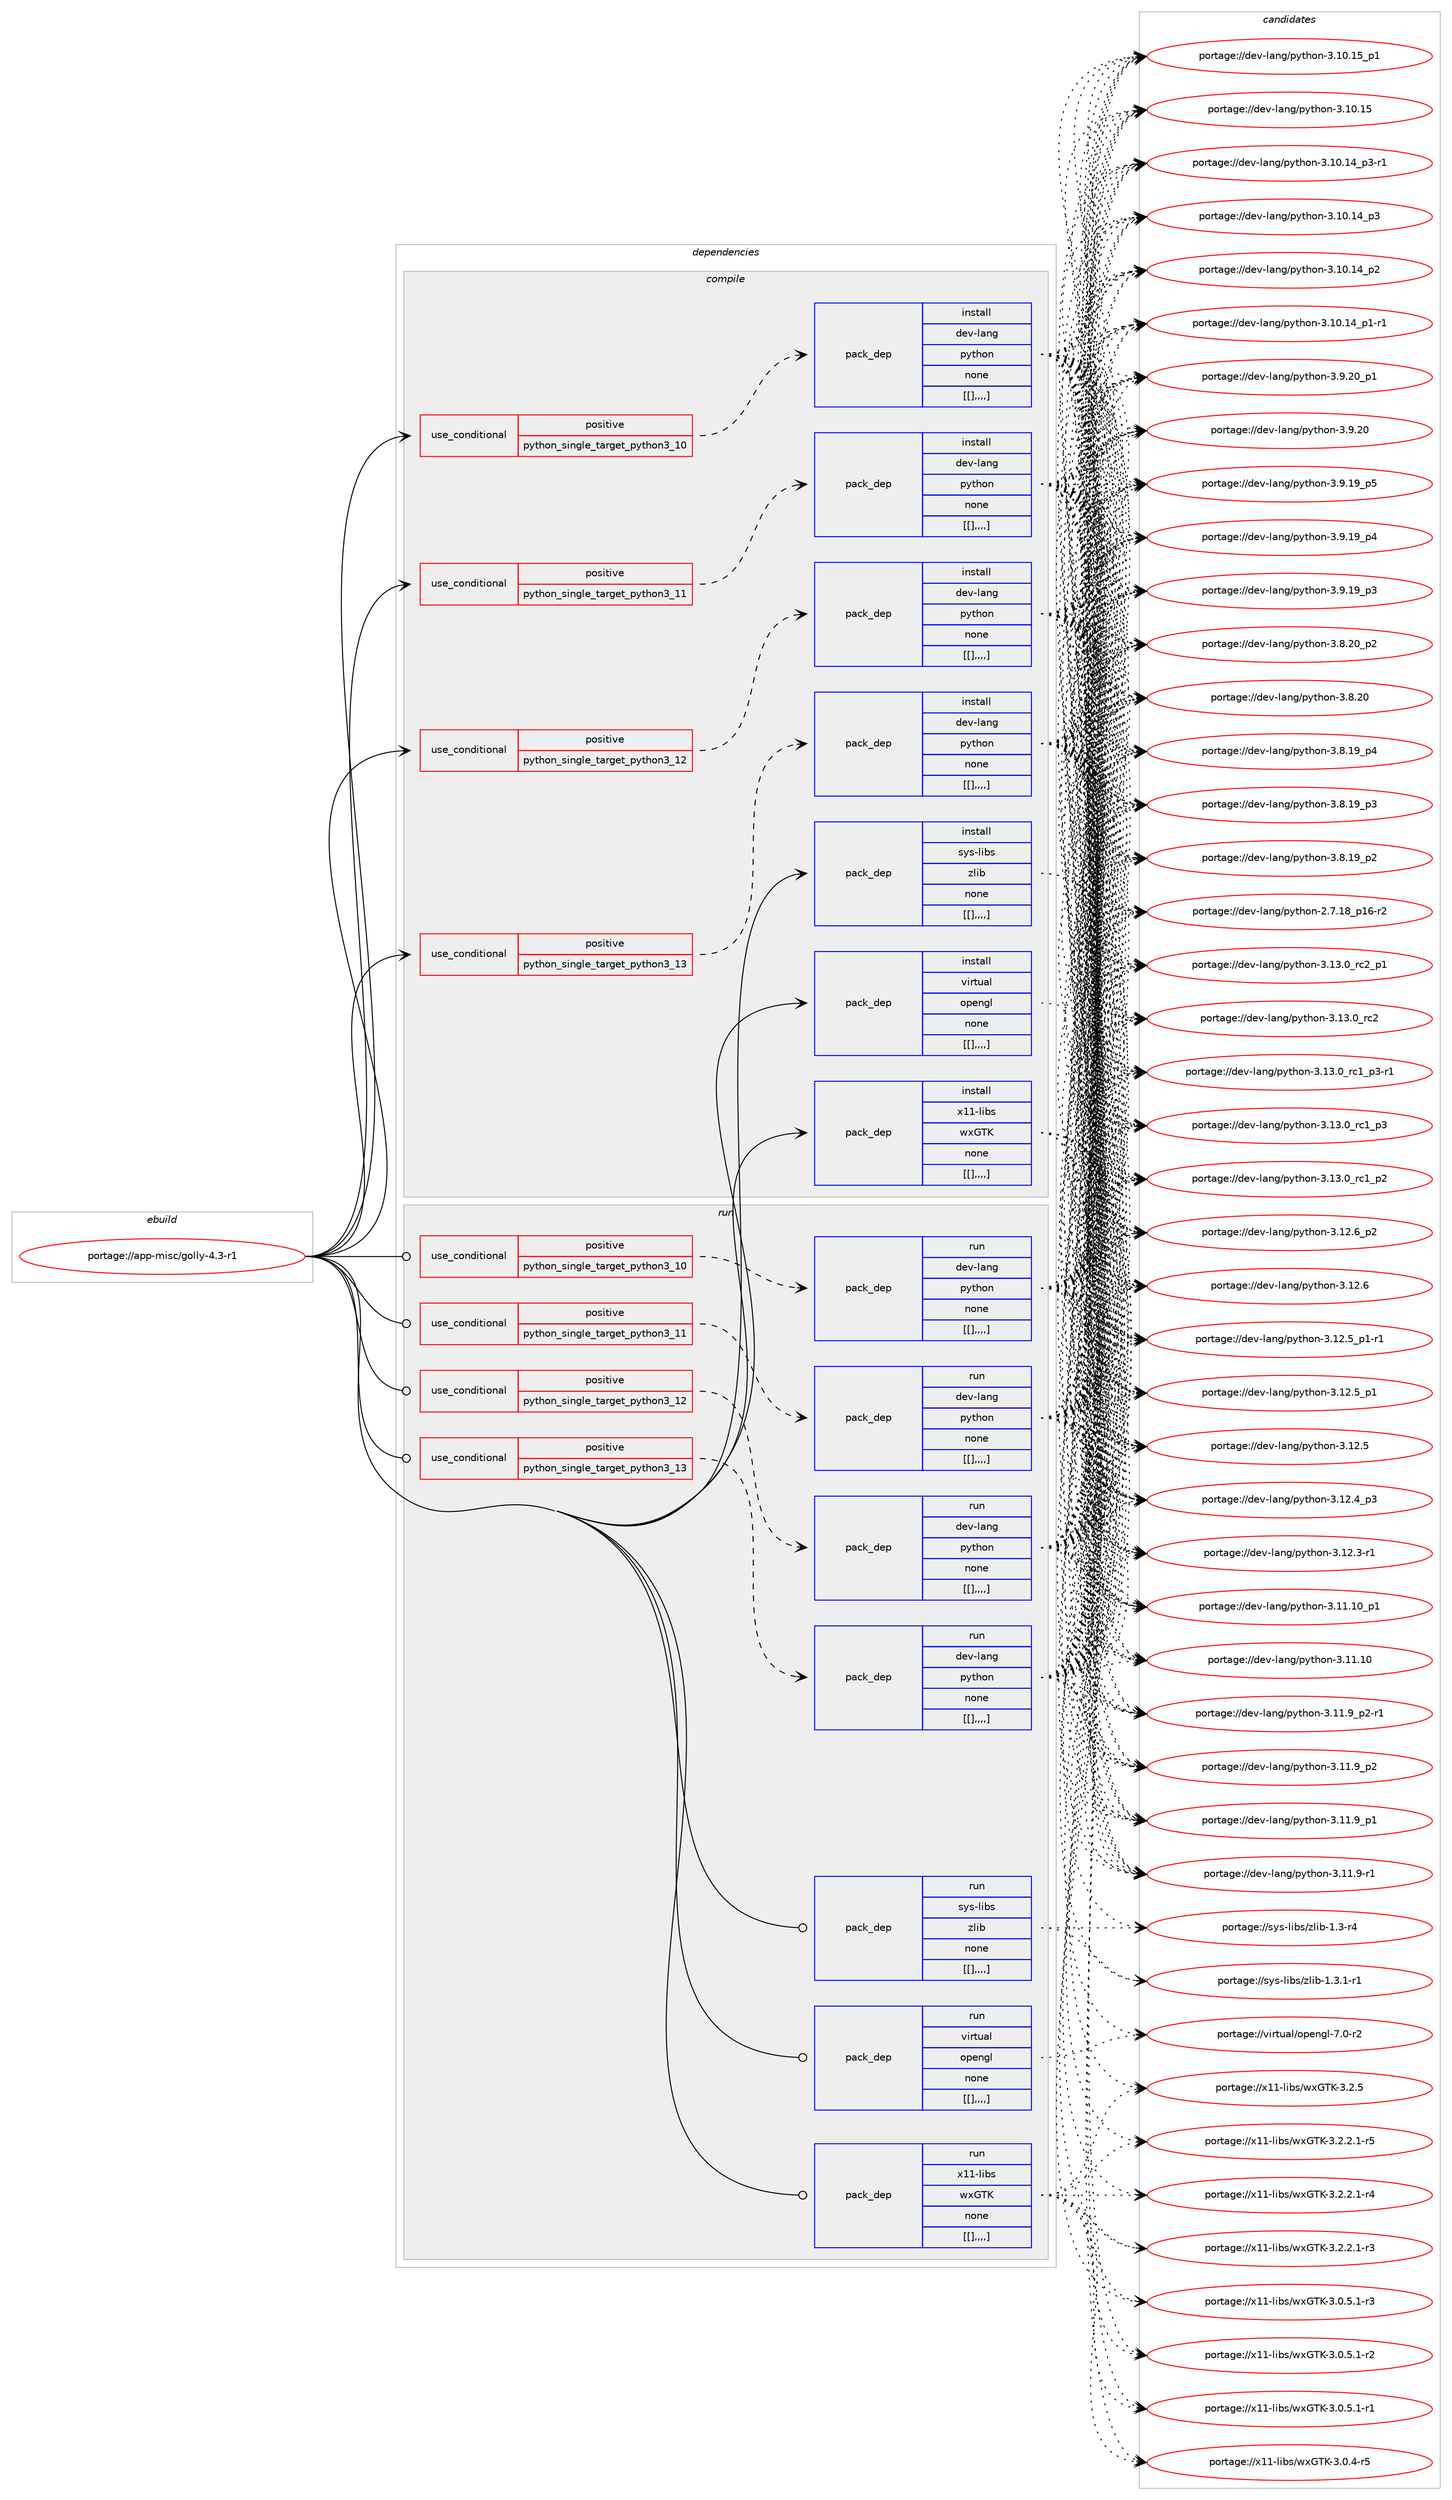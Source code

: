 digraph prolog {

# *************
# Graph options
# *************

newrank=true;
concentrate=true;
compound=true;
graph [rankdir=LR,fontname=Helvetica,fontsize=10,ranksep=1.5];#, ranksep=2.5, nodesep=0.2];
edge  [arrowhead=vee];
node  [fontname=Helvetica,fontsize=10];

# **********
# The ebuild
# **********

subgraph cluster_leftcol {
color=gray;
label=<<i>ebuild</i>>;
id [label="portage://app-misc/golly-4.3-r1", color=red, width=4, href="../app-misc/golly-4.3-r1.svg"];
}

# ****************
# The dependencies
# ****************

subgraph cluster_midcol {
color=gray;
label=<<i>dependencies</i>>;
subgraph cluster_compile {
fillcolor="#eeeeee";
style=filled;
label=<<i>compile</i>>;
subgraph cond12389 {
dependency42265 [label=<<TABLE BORDER="0" CELLBORDER="1" CELLSPACING="0" CELLPADDING="4"><TR><TD ROWSPAN="3" CELLPADDING="10">use_conditional</TD></TR><TR><TD>positive</TD></TR><TR><TD>python_single_target_python3_10</TD></TR></TABLE>>, shape=none, color=red];
subgraph pack29484 {
dependency42266 [label=<<TABLE BORDER="0" CELLBORDER="1" CELLSPACING="0" CELLPADDING="4" WIDTH="220"><TR><TD ROWSPAN="6" CELLPADDING="30">pack_dep</TD></TR><TR><TD WIDTH="110">install</TD></TR><TR><TD>dev-lang</TD></TR><TR><TD>python</TD></TR><TR><TD>none</TD></TR><TR><TD>[[],,,,]</TD></TR></TABLE>>, shape=none, color=blue];
}
dependency42265:e -> dependency42266:w [weight=20,style="dashed",arrowhead="vee"];
}
id:e -> dependency42265:w [weight=20,style="solid",arrowhead="vee"];
subgraph cond12390 {
dependency42267 [label=<<TABLE BORDER="0" CELLBORDER="1" CELLSPACING="0" CELLPADDING="4"><TR><TD ROWSPAN="3" CELLPADDING="10">use_conditional</TD></TR><TR><TD>positive</TD></TR><TR><TD>python_single_target_python3_11</TD></TR></TABLE>>, shape=none, color=red];
subgraph pack29485 {
dependency42268 [label=<<TABLE BORDER="0" CELLBORDER="1" CELLSPACING="0" CELLPADDING="4" WIDTH="220"><TR><TD ROWSPAN="6" CELLPADDING="30">pack_dep</TD></TR><TR><TD WIDTH="110">install</TD></TR><TR><TD>dev-lang</TD></TR><TR><TD>python</TD></TR><TR><TD>none</TD></TR><TR><TD>[[],,,,]</TD></TR></TABLE>>, shape=none, color=blue];
}
dependency42267:e -> dependency42268:w [weight=20,style="dashed",arrowhead="vee"];
}
id:e -> dependency42267:w [weight=20,style="solid",arrowhead="vee"];
subgraph cond12391 {
dependency42269 [label=<<TABLE BORDER="0" CELLBORDER="1" CELLSPACING="0" CELLPADDING="4"><TR><TD ROWSPAN="3" CELLPADDING="10">use_conditional</TD></TR><TR><TD>positive</TD></TR><TR><TD>python_single_target_python3_12</TD></TR></TABLE>>, shape=none, color=red];
subgraph pack29486 {
dependency42270 [label=<<TABLE BORDER="0" CELLBORDER="1" CELLSPACING="0" CELLPADDING="4" WIDTH="220"><TR><TD ROWSPAN="6" CELLPADDING="30">pack_dep</TD></TR><TR><TD WIDTH="110">install</TD></TR><TR><TD>dev-lang</TD></TR><TR><TD>python</TD></TR><TR><TD>none</TD></TR><TR><TD>[[],,,,]</TD></TR></TABLE>>, shape=none, color=blue];
}
dependency42269:e -> dependency42270:w [weight=20,style="dashed",arrowhead="vee"];
}
id:e -> dependency42269:w [weight=20,style="solid",arrowhead="vee"];
subgraph cond12392 {
dependency42271 [label=<<TABLE BORDER="0" CELLBORDER="1" CELLSPACING="0" CELLPADDING="4"><TR><TD ROWSPAN="3" CELLPADDING="10">use_conditional</TD></TR><TR><TD>positive</TD></TR><TR><TD>python_single_target_python3_13</TD></TR></TABLE>>, shape=none, color=red];
subgraph pack29487 {
dependency42272 [label=<<TABLE BORDER="0" CELLBORDER="1" CELLSPACING="0" CELLPADDING="4" WIDTH="220"><TR><TD ROWSPAN="6" CELLPADDING="30">pack_dep</TD></TR><TR><TD WIDTH="110">install</TD></TR><TR><TD>dev-lang</TD></TR><TR><TD>python</TD></TR><TR><TD>none</TD></TR><TR><TD>[[],,,,]</TD></TR></TABLE>>, shape=none, color=blue];
}
dependency42271:e -> dependency42272:w [weight=20,style="dashed",arrowhead="vee"];
}
id:e -> dependency42271:w [weight=20,style="solid",arrowhead="vee"];
subgraph pack29488 {
dependency42273 [label=<<TABLE BORDER="0" CELLBORDER="1" CELLSPACING="0" CELLPADDING="4" WIDTH="220"><TR><TD ROWSPAN="6" CELLPADDING="30">pack_dep</TD></TR><TR><TD WIDTH="110">install</TD></TR><TR><TD>sys-libs</TD></TR><TR><TD>zlib</TD></TR><TR><TD>none</TD></TR><TR><TD>[[],,,,]</TD></TR></TABLE>>, shape=none, color=blue];
}
id:e -> dependency42273:w [weight=20,style="solid",arrowhead="vee"];
subgraph pack29489 {
dependency42274 [label=<<TABLE BORDER="0" CELLBORDER="1" CELLSPACING="0" CELLPADDING="4" WIDTH="220"><TR><TD ROWSPAN="6" CELLPADDING="30">pack_dep</TD></TR><TR><TD WIDTH="110">install</TD></TR><TR><TD>virtual</TD></TR><TR><TD>opengl</TD></TR><TR><TD>none</TD></TR><TR><TD>[[],,,,]</TD></TR></TABLE>>, shape=none, color=blue];
}
id:e -> dependency42274:w [weight=20,style="solid",arrowhead="vee"];
subgraph pack29490 {
dependency42275 [label=<<TABLE BORDER="0" CELLBORDER="1" CELLSPACING="0" CELLPADDING="4" WIDTH="220"><TR><TD ROWSPAN="6" CELLPADDING="30">pack_dep</TD></TR><TR><TD WIDTH="110">install</TD></TR><TR><TD>x11-libs</TD></TR><TR><TD>wxGTK</TD></TR><TR><TD>none</TD></TR><TR><TD>[[],,,,]</TD></TR></TABLE>>, shape=none, color=blue];
}
id:e -> dependency42275:w [weight=20,style="solid",arrowhead="vee"];
}
subgraph cluster_compileandrun {
fillcolor="#eeeeee";
style=filled;
label=<<i>compile and run</i>>;
}
subgraph cluster_run {
fillcolor="#eeeeee";
style=filled;
label=<<i>run</i>>;
subgraph cond12393 {
dependency42276 [label=<<TABLE BORDER="0" CELLBORDER="1" CELLSPACING="0" CELLPADDING="4"><TR><TD ROWSPAN="3" CELLPADDING="10">use_conditional</TD></TR><TR><TD>positive</TD></TR><TR><TD>python_single_target_python3_10</TD></TR></TABLE>>, shape=none, color=red];
subgraph pack29491 {
dependency42277 [label=<<TABLE BORDER="0" CELLBORDER="1" CELLSPACING="0" CELLPADDING="4" WIDTH="220"><TR><TD ROWSPAN="6" CELLPADDING="30">pack_dep</TD></TR><TR><TD WIDTH="110">run</TD></TR><TR><TD>dev-lang</TD></TR><TR><TD>python</TD></TR><TR><TD>none</TD></TR><TR><TD>[[],,,,]</TD></TR></TABLE>>, shape=none, color=blue];
}
dependency42276:e -> dependency42277:w [weight=20,style="dashed",arrowhead="vee"];
}
id:e -> dependency42276:w [weight=20,style="solid",arrowhead="odot"];
subgraph cond12394 {
dependency42278 [label=<<TABLE BORDER="0" CELLBORDER="1" CELLSPACING="0" CELLPADDING="4"><TR><TD ROWSPAN="3" CELLPADDING="10">use_conditional</TD></TR><TR><TD>positive</TD></TR><TR><TD>python_single_target_python3_11</TD></TR></TABLE>>, shape=none, color=red];
subgraph pack29492 {
dependency42279 [label=<<TABLE BORDER="0" CELLBORDER="1" CELLSPACING="0" CELLPADDING="4" WIDTH="220"><TR><TD ROWSPAN="6" CELLPADDING="30">pack_dep</TD></TR><TR><TD WIDTH="110">run</TD></TR><TR><TD>dev-lang</TD></TR><TR><TD>python</TD></TR><TR><TD>none</TD></TR><TR><TD>[[],,,,]</TD></TR></TABLE>>, shape=none, color=blue];
}
dependency42278:e -> dependency42279:w [weight=20,style="dashed",arrowhead="vee"];
}
id:e -> dependency42278:w [weight=20,style="solid",arrowhead="odot"];
subgraph cond12395 {
dependency42280 [label=<<TABLE BORDER="0" CELLBORDER="1" CELLSPACING="0" CELLPADDING="4"><TR><TD ROWSPAN="3" CELLPADDING="10">use_conditional</TD></TR><TR><TD>positive</TD></TR><TR><TD>python_single_target_python3_12</TD></TR></TABLE>>, shape=none, color=red];
subgraph pack29493 {
dependency42281 [label=<<TABLE BORDER="0" CELLBORDER="1" CELLSPACING="0" CELLPADDING="4" WIDTH="220"><TR><TD ROWSPAN="6" CELLPADDING="30">pack_dep</TD></TR><TR><TD WIDTH="110">run</TD></TR><TR><TD>dev-lang</TD></TR><TR><TD>python</TD></TR><TR><TD>none</TD></TR><TR><TD>[[],,,,]</TD></TR></TABLE>>, shape=none, color=blue];
}
dependency42280:e -> dependency42281:w [weight=20,style="dashed",arrowhead="vee"];
}
id:e -> dependency42280:w [weight=20,style="solid",arrowhead="odot"];
subgraph cond12396 {
dependency42282 [label=<<TABLE BORDER="0" CELLBORDER="1" CELLSPACING="0" CELLPADDING="4"><TR><TD ROWSPAN="3" CELLPADDING="10">use_conditional</TD></TR><TR><TD>positive</TD></TR><TR><TD>python_single_target_python3_13</TD></TR></TABLE>>, shape=none, color=red];
subgraph pack29494 {
dependency42283 [label=<<TABLE BORDER="0" CELLBORDER="1" CELLSPACING="0" CELLPADDING="4" WIDTH="220"><TR><TD ROWSPAN="6" CELLPADDING="30">pack_dep</TD></TR><TR><TD WIDTH="110">run</TD></TR><TR><TD>dev-lang</TD></TR><TR><TD>python</TD></TR><TR><TD>none</TD></TR><TR><TD>[[],,,,]</TD></TR></TABLE>>, shape=none, color=blue];
}
dependency42282:e -> dependency42283:w [weight=20,style="dashed",arrowhead="vee"];
}
id:e -> dependency42282:w [weight=20,style="solid",arrowhead="odot"];
subgraph pack29495 {
dependency42284 [label=<<TABLE BORDER="0" CELLBORDER="1" CELLSPACING="0" CELLPADDING="4" WIDTH="220"><TR><TD ROWSPAN="6" CELLPADDING="30">pack_dep</TD></TR><TR><TD WIDTH="110">run</TD></TR><TR><TD>sys-libs</TD></TR><TR><TD>zlib</TD></TR><TR><TD>none</TD></TR><TR><TD>[[],,,,]</TD></TR></TABLE>>, shape=none, color=blue];
}
id:e -> dependency42284:w [weight=20,style="solid",arrowhead="odot"];
subgraph pack29496 {
dependency42285 [label=<<TABLE BORDER="0" CELLBORDER="1" CELLSPACING="0" CELLPADDING="4" WIDTH="220"><TR><TD ROWSPAN="6" CELLPADDING="30">pack_dep</TD></TR><TR><TD WIDTH="110">run</TD></TR><TR><TD>virtual</TD></TR><TR><TD>opengl</TD></TR><TR><TD>none</TD></TR><TR><TD>[[],,,,]</TD></TR></TABLE>>, shape=none, color=blue];
}
id:e -> dependency42285:w [weight=20,style="solid",arrowhead="odot"];
subgraph pack29497 {
dependency42286 [label=<<TABLE BORDER="0" CELLBORDER="1" CELLSPACING="0" CELLPADDING="4" WIDTH="220"><TR><TD ROWSPAN="6" CELLPADDING="30">pack_dep</TD></TR><TR><TD WIDTH="110">run</TD></TR><TR><TD>x11-libs</TD></TR><TR><TD>wxGTK</TD></TR><TR><TD>none</TD></TR><TR><TD>[[],,,,]</TD></TR></TABLE>>, shape=none, color=blue];
}
id:e -> dependency42286:w [weight=20,style="solid",arrowhead="odot"];
}
}

# **************
# The candidates
# **************

subgraph cluster_choices {
rank=same;
color=gray;
label=<<i>candidates</i>>;

subgraph choice29484 {
color=black;
nodesep=1;
choice100101118451089711010347112121116104111110455146495146489511499509511249 [label="portage://dev-lang/python-3.13.0_rc2_p1", color=red, width=4,href="../dev-lang/python-3.13.0_rc2_p1.svg"];
choice10010111845108971101034711212111610411111045514649514648951149950 [label="portage://dev-lang/python-3.13.0_rc2", color=red, width=4,href="../dev-lang/python-3.13.0_rc2.svg"];
choice1001011184510897110103471121211161041111104551464951464895114994995112514511449 [label="portage://dev-lang/python-3.13.0_rc1_p3-r1", color=red, width=4,href="../dev-lang/python-3.13.0_rc1_p3-r1.svg"];
choice100101118451089711010347112121116104111110455146495146489511499499511251 [label="portage://dev-lang/python-3.13.0_rc1_p3", color=red, width=4,href="../dev-lang/python-3.13.0_rc1_p3.svg"];
choice100101118451089711010347112121116104111110455146495146489511499499511250 [label="portage://dev-lang/python-3.13.0_rc1_p2", color=red, width=4,href="../dev-lang/python-3.13.0_rc1_p2.svg"];
choice100101118451089711010347112121116104111110455146495046549511250 [label="portage://dev-lang/python-3.12.6_p2", color=red, width=4,href="../dev-lang/python-3.12.6_p2.svg"];
choice10010111845108971101034711212111610411111045514649504654 [label="portage://dev-lang/python-3.12.6", color=red, width=4,href="../dev-lang/python-3.12.6.svg"];
choice1001011184510897110103471121211161041111104551464950465395112494511449 [label="portage://dev-lang/python-3.12.5_p1-r1", color=red, width=4,href="../dev-lang/python-3.12.5_p1-r1.svg"];
choice100101118451089711010347112121116104111110455146495046539511249 [label="portage://dev-lang/python-3.12.5_p1", color=red, width=4,href="../dev-lang/python-3.12.5_p1.svg"];
choice10010111845108971101034711212111610411111045514649504653 [label="portage://dev-lang/python-3.12.5", color=red, width=4,href="../dev-lang/python-3.12.5.svg"];
choice100101118451089711010347112121116104111110455146495046529511251 [label="portage://dev-lang/python-3.12.4_p3", color=red, width=4,href="../dev-lang/python-3.12.4_p3.svg"];
choice100101118451089711010347112121116104111110455146495046514511449 [label="portage://dev-lang/python-3.12.3-r1", color=red, width=4,href="../dev-lang/python-3.12.3-r1.svg"];
choice10010111845108971101034711212111610411111045514649494649489511249 [label="portage://dev-lang/python-3.11.10_p1", color=red, width=4,href="../dev-lang/python-3.11.10_p1.svg"];
choice1001011184510897110103471121211161041111104551464949464948 [label="portage://dev-lang/python-3.11.10", color=red, width=4,href="../dev-lang/python-3.11.10.svg"];
choice1001011184510897110103471121211161041111104551464949465795112504511449 [label="portage://dev-lang/python-3.11.9_p2-r1", color=red, width=4,href="../dev-lang/python-3.11.9_p2-r1.svg"];
choice100101118451089711010347112121116104111110455146494946579511250 [label="portage://dev-lang/python-3.11.9_p2", color=red, width=4,href="../dev-lang/python-3.11.9_p2.svg"];
choice100101118451089711010347112121116104111110455146494946579511249 [label="portage://dev-lang/python-3.11.9_p1", color=red, width=4,href="../dev-lang/python-3.11.9_p1.svg"];
choice100101118451089711010347112121116104111110455146494946574511449 [label="portage://dev-lang/python-3.11.9-r1", color=red, width=4,href="../dev-lang/python-3.11.9-r1.svg"];
choice10010111845108971101034711212111610411111045514649484649539511249 [label="portage://dev-lang/python-3.10.15_p1", color=red, width=4,href="../dev-lang/python-3.10.15_p1.svg"];
choice1001011184510897110103471121211161041111104551464948464953 [label="portage://dev-lang/python-3.10.15", color=red, width=4,href="../dev-lang/python-3.10.15.svg"];
choice100101118451089711010347112121116104111110455146494846495295112514511449 [label="portage://dev-lang/python-3.10.14_p3-r1", color=red, width=4,href="../dev-lang/python-3.10.14_p3-r1.svg"];
choice10010111845108971101034711212111610411111045514649484649529511251 [label="portage://dev-lang/python-3.10.14_p3", color=red, width=4,href="../dev-lang/python-3.10.14_p3.svg"];
choice10010111845108971101034711212111610411111045514649484649529511250 [label="portage://dev-lang/python-3.10.14_p2", color=red, width=4,href="../dev-lang/python-3.10.14_p2.svg"];
choice100101118451089711010347112121116104111110455146494846495295112494511449 [label="portage://dev-lang/python-3.10.14_p1-r1", color=red, width=4,href="../dev-lang/python-3.10.14_p1-r1.svg"];
choice100101118451089711010347112121116104111110455146574650489511249 [label="portage://dev-lang/python-3.9.20_p1", color=red, width=4,href="../dev-lang/python-3.9.20_p1.svg"];
choice10010111845108971101034711212111610411111045514657465048 [label="portage://dev-lang/python-3.9.20", color=red, width=4,href="../dev-lang/python-3.9.20.svg"];
choice100101118451089711010347112121116104111110455146574649579511253 [label="portage://dev-lang/python-3.9.19_p5", color=red, width=4,href="../dev-lang/python-3.9.19_p5.svg"];
choice100101118451089711010347112121116104111110455146574649579511252 [label="portage://dev-lang/python-3.9.19_p4", color=red, width=4,href="../dev-lang/python-3.9.19_p4.svg"];
choice100101118451089711010347112121116104111110455146574649579511251 [label="portage://dev-lang/python-3.9.19_p3", color=red, width=4,href="../dev-lang/python-3.9.19_p3.svg"];
choice100101118451089711010347112121116104111110455146564650489511250 [label="portage://dev-lang/python-3.8.20_p2", color=red, width=4,href="../dev-lang/python-3.8.20_p2.svg"];
choice10010111845108971101034711212111610411111045514656465048 [label="portage://dev-lang/python-3.8.20", color=red, width=4,href="../dev-lang/python-3.8.20.svg"];
choice100101118451089711010347112121116104111110455146564649579511252 [label="portage://dev-lang/python-3.8.19_p4", color=red, width=4,href="../dev-lang/python-3.8.19_p4.svg"];
choice100101118451089711010347112121116104111110455146564649579511251 [label="portage://dev-lang/python-3.8.19_p3", color=red, width=4,href="../dev-lang/python-3.8.19_p3.svg"];
choice100101118451089711010347112121116104111110455146564649579511250 [label="portage://dev-lang/python-3.8.19_p2", color=red, width=4,href="../dev-lang/python-3.8.19_p2.svg"];
choice100101118451089711010347112121116104111110455046554649569511249544511450 [label="portage://dev-lang/python-2.7.18_p16-r2", color=red, width=4,href="../dev-lang/python-2.7.18_p16-r2.svg"];
dependency42266:e -> choice100101118451089711010347112121116104111110455146495146489511499509511249:w [style=dotted,weight="100"];
dependency42266:e -> choice10010111845108971101034711212111610411111045514649514648951149950:w [style=dotted,weight="100"];
dependency42266:e -> choice1001011184510897110103471121211161041111104551464951464895114994995112514511449:w [style=dotted,weight="100"];
dependency42266:e -> choice100101118451089711010347112121116104111110455146495146489511499499511251:w [style=dotted,weight="100"];
dependency42266:e -> choice100101118451089711010347112121116104111110455146495146489511499499511250:w [style=dotted,weight="100"];
dependency42266:e -> choice100101118451089711010347112121116104111110455146495046549511250:w [style=dotted,weight="100"];
dependency42266:e -> choice10010111845108971101034711212111610411111045514649504654:w [style=dotted,weight="100"];
dependency42266:e -> choice1001011184510897110103471121211161041111104551464950465395112494511449:w [style=dotted,weight="100"];
dependency42266:e -> choice100101118451089711010347112121116104111110455146495046539511249:w [style=dotted,weight="100"];
dependency42266:e -> choice10010111845108971101034711212111610411111045514649504653:w [style=dotted,weight="100"];
dependency42266:e -> choice100101118451089711010347112121116104111110455146495046529511251:w [style=dotted,weight="100"];
dependency42266:e -> choice100101118451089711010347112121116104111110455146495046514511449:w [style=dotted,weight="100"];
dependency42266:e -> choice10010111845108971101034711212111610411111045514649494649489511249:w [style=dotted,weight="100"];
dependency42266:e -> choice1001011184510897110103471121211161041111104551464949464948:w [style=dotted,weight="100"];
dependency42266:e -> choice1001011184510897110103471121211161041111104551464949465795112504511449:w [style=dotted,weight="100"];
dependency42266:e -> choice100101118451089711010347112121116104111110455146494946579511250:w [style=dotted,weight="100"];
dependency42266:e -> choice100101118451089711010347112121116104111110455146494946579511249:w [style=dotted,weight="100"];
dependency42266:e -> choice100101118451089711010347112121116104111110455146494946574511449:w [style=dotted,weight="100"];
dependency42266:e -> choice10010111845108971101034711212111610411111045514649484649539511249:w [style=dotted,weight="100"];
dependency42266:e -> choice1001011184510897110103471121211161041111104551464948464953:w [style=dotted,weight="100"];
dependency42266:e -> choice100101118451089711010347112121116104111110455146494846495295112514511449:w [style=dotted,weight="100"];
dependency42266:e -> choice10010111845108971101034711212111610411111045514649484649529511251:w [style=dotted,weight="100"];
dependency42266:e -> choice10010111845108971101034711212111610411111045514649484649529511250:w [style=dotted,weight="100"];
dependency42266:e -> choice100101118451089711010347112121116104111110455146494846495295112494511449:w [style=dotted,weight="100"];
dependency42266:e -> choice100101118451089711010347112121116104111110455146574650489511249:w [style=dotted,weight="100"];
dependency42266:e -> choice10010111845108971101034711212111610411111045514657465048:w [style=dotted,weight="100"];
dependency42266:e -> choice100101118451089711010347112121116104111110455146574649579511253:w [style=dotted,weight="100"];
dependency42266:e -> choice100101118451089711010347112121116104111110455146574649579511252:w [style=dotted,weight="100"];
dependency42266:e -> choice100101118451089711010347112121116104111110455146574649579511251:w [style=dotted,weight="100"];
dependency42266:e -> choice100101118451089711010347112121116104111110455146564650489511250:w [style=dotted,weight="100"];
dependency42266:e -> choice10010111845108971101034711212111610411111045514656465048:w [style=dotted,weight="100"];
dependency42266:e -> choice100101118451089711010347112121116104111110455146564649579511252:w [style=dotted,weight="100"];
dependency42266:e -> choice100101118451089711010347112121116104111110455146564649579511251:w [style=dotted,weight="100"];
dependency42266:e -> choice100101118451089711010347112121116104111110455146564649579511250:w [style=dotted,weight="100"];
dependency42266:e -> choice100101118451089711010347112121116104111110455046554649569511249544511450:w [style=dotted,weight="100"];
}
subgraph choice29485 {
color=black;
nodesep=1;
choice100101118451089711010347112121116104111110455146495146489511499509511249 [label="portage://dev-lang/python-3.13.0_rc2_p1", color=red, width=4,href="../dev-lang/python-3.13.0_rc2_p1.svg"];
choice10010111845108971101034711212111610411111045514649514648951149950 [label="portage://dev-lang/python-3.13.0_rc2", color=red, width=4,href="../dev-lang/python-3.13.0_rc2.svg"];
choice1001011184510897110103471121211161041111104551464951464895114994995112514511449 [label="portage://dev-lang/python-3.13.0_rc1_p3-r1", color=red, width=4,href="../dev-lang/python-3.13.0_rc1_p3-r1.svg"];
choice100101118451089711010347112121116104111110455146495146489511499499511251 [label="portage://dev-lang/python-3.13.0_rc1_p3", color=red, width=4,href="../dev-lang/python-3.13.0_rc1_p3.svg"];
choice100101118451089711010347112121116104111110455146495146489511499499511250 [label="portage://dev-lang/python-3.13.0_rc1_p2", color=red, width=4,href="../dev-lang/python-3.13.0_rc1_p2.svg"];
choice100101118451089711010347112121116104111110455146495046549511250 [label="portage://dev-lang/python-3.12.6_p2", color=red, width=4,href="../dev-lang/python-3.12.6_p2.svg"];
choice10010111845108971101034711212111610411111045514649504654 [label="portage://dev-lang/python-3.12.6", color=red, width=4,href="../dev-lang/python-3.12.6.svg"];
choice1001011184510897110103471121211161041111104551464950465395112494511449 [label="portage://dev-lang/python-3.12.5_p1-r1", color=red, width=4,href="../dev-lang/python-3.12.5_p1-r1.svg"];
choice100101118451089711010347112121116104111110455146495046539511249 [label="portage://dev-lang/python-3.12.5_p1", color=red, width=4,href="../dev-lang/python-3.12.5_p1.svg"];
choice10010111845108971101034711212111610411111045514649504653 [label="portage://dev-lang/python-3.12.5", color=red, width=4,href="../dev-lang/python-3.12.5.svg"];
choice100101118451089711010347112121116104111110455146495046529511251 [label="portage://dev-lang/python-3.12.4_p3", color=red, width=4,href="../dev-lang/python-3.12.4_p3.svg"];
choice100101118451089711010347112121116104111110455146495046514511449 [label="portage://dev-lang/python-3.12.3-r1", color=red, width=4,href="../dev-lang/python-3.12.3-r1.svg"];
choice10010111845108971101034711212111610411111045514649494649489511249 [label="portage://dev-lang/python-3.11.10_p1", color=red, width=4,href="../dev-lang/python-3.11.10_p1.svg"];
choice1001011184510897110103471121211161041111104551464949464948 [label="portage://dev-lang/python-3.11.10", color=red, width=4,href="../dev-lang/python-3.11.10.svg"];
choice1001011184510897110103471121211161041111104551464949465795112504511449 [label="portage://dev-lang/python-3.11.9_p2-r1", color=red, width=4,href="../dev-lang/python-3.11.9_p2-r1.svg"];
choice100101118451089711010347112121116104111110455146494946579511250 [label="portage://dev-lang/python-3.11.9_p2", color=red, width=4,href="../dev-lang/python-3.11.9_p2.svg"];
choice100101118451089711010347112121116104111110455146494946579511249 [label="portage://dev-lang/python-3.11.9_p1", color=red, width=4,href="../dev-lang/python-3.11.9_p1.svg"];
choice100101118451089711010347112121116104111110455146494946574511449 [label="portage://dev-lang/python-3.11.9-r1", color=red, width=4,href="../dev-lang/python-3.11.9-r1.svg"];
choice10010111845108971101034711212111610411111045514649484649539511249 [label="portage://dev-lang/python-3.10.15_p1", color=red, width=4,href="../dev-lang/python-3.10.15_p1.svg"];
choice1001011184510897110103471121211161041111104551464948464953 [label="portage://dev-lang/python-3.10.15", color=red, width=4,href="../dev-lang/python-3.10.15.svg"];
choice100101118451089711010347112121116104111110455146494846495295112514511449 [label="portage://dev-lang/python-3.10.14_p3-r1", color=red, width=4,href="../dev-lang/python-3.10.14_p3-r1.svg"];
choice10010111845108971101034711212111610411111045514649484649529511251 [label="portage://dev-lang/python-3.10.14_p3", color=red, width=4,href="../dev-lang/python-3.10.14_p3.svg"];
choice10010111845108971101034711212111610411111045514649484649529511250 [label="portage://dev-lang/python-3.10.14_p2", color=red, width=4,href="../dev-lang/python-3.10.14_p2.svg"];
choice100101118451089711010347112121116104111110455146494846495295112494511449 [label="portage://dev-lang/python-3.10.14_p1-r1", color=red, width=4,href="../dev-lang/python-3.10.14_p1-r1.svg"];
choice100101118451089711010347112121116104111110455146574650489511249 [label="portage://dev-lang/python-3.9.20_p1", color=red, width=4,href="../dev-lang/python-3.9.20_p1.svg"];
choice10010111845108971101034711212111610411111045514657465048 [label="portage://dev-lang/python-3.9.20", color=red, width=4,href="../dev-lang/python-3.9.20.svg"];
choice100101118451089711010347112121116104111110455146574649579511253 [label="portage://dev-lang/python-3.9.19_p5", color=red, width=4,href="../dev-lang/python-3.9.19_p5.svg"];
choice100101118451089711010347112121116104111110455146574649579511252 [label="portage://dev-lang/python-3.9.19_p4", color=red, width=4,href="../dev-lang/python-3.9.19_p4.svg"];
choice100101118451089711010347112121116104111110455146574649579511251 [label="portage://dev-lang/python-3.9.19_p3", color=red, width=4,href="../dev-lang/python-3.9.19_p3.svg"];
choice100101118451089711010347112121116104111110455146564650489511250 [label="portage://dev-lang/python-3.8.20_p2", color=red, width=4,href="../dev-lang/python-3.8.20_p2.svg"];
choice10010111845108971101034711212111610411111045514656465048 [label="portage://dev-lang/python-3.8.20", color=red, width=4,href="../dev-lang/python-3.8.20.svg"];
choice100101118451089711010347112121116104111110455146564649579511252 [label="portage://dev-lang/python-3.8.19_p4", color=red, width=4,href="../dev-lang/python-3.8.19_p4.svg"];
choice100101118451089711010347112121116104111110455146564649579511251 [label="portage://dev-lang/python-3.8.19_p3", color=red, width=4,href="../dev-lang/python-3.8.19_p3.svg"];
choice100101118451089711010347112121116104111110455146564649579511250 [label="portage://dev-lang/python-3.8.19_p2", color=red, width=4,href="../dev-lang/python-3.8.19_p2.svg"];
choice100101118451089711010347112121116104111110455046554649569511249544511450 [label="portage://dev-lang/python-2.7.18_p16-r2", color=red, width=4,href="../dev-lang/python-2.7.18_p16-r2.svg"];
dependency42268:e -> choice100101118451089711010347112121116104111110455146495146489511499509511249:w [style=dotted,weight="100"];
dependency42268:e -> choice10010111845108971101034711212111610411111045514649514648951149950:w [style=dotted,weight="100"];
dependency42268:e -> choice1001011184510897110103471121211161041111104551464951464895114994995112514511449:w [style=dotted,weight="100"];
dependency42268:e -> choice100101118451089711010347112121116104111110455146495146489511499499511251:w [style=dotted,weight="100"];
dependency42268:e -> choice100101118451089711010347112121116104111110455146495146489511499499511250:w [style=dotted,weight="100"];
dependency42268:e -> choice100101118451089711010347112121116104111110455146495046549511250:w [style=dotted,weight="100"];
dependency42268:e -> choice10010111845108971101034711212111610411111045514649504654:w [style=dotted,weight="100"];
dependency42268:e -> choice1001011184510897110103471121211161041111104551464950465395112494511449:w [style=dotted,weight="100"];
dependency42268:e -> choice100101118451089711010347112121116104111110455146495046539511249:w [style=dotted,weight="100"];
dependency42268:e -> choice10010111845108971101034711212111610411111045514649504653:w [style=dotted,weight="100"];
dependency42268:e -> choice100101118451089711010347112121116104111110455146495046529511251:w [style=dotted,weight="100"];
dependency42268:e -> choice100101118451089711010347112121116104111110455146495046514511449:w [style=dotted,weight="100"];
dependency42268:e -> choice10010111845108971101034711212111610411111045514649494649489511249:w [style=dotted,weight="100"];
dependency42268:e -> choice1001011184510897110103471121211161041111104551464949464948:w [style=dotted,weight="100"];
dependency42268:e -> choice1001011184510897110103471121211161041111104551464949465795112504511449:w [style=dotted,weight="100"];
dependency42268:e -> choice100101118451089711010347112121116104111110455146494946579511250:w [style=dotted,weight="100"];
dependency42268:e -> choice100101118451089711010347112121116104111110455146494946579511249:w [style=dotted,weight="100"];
dependency42268:e -> choice100101118451089711010347112121116104111110455146494946574511449:w [style=dotted,weight="100"];
dependency42268:e -> choice10010111845108971101034711212111610411111045514649484649539511249:w [style=dotted,weight="100"];
dependency42268:e -> choice1001011184510897110103471121211161041111104551464948464953:w [style=dotted,weight="100"];
dependency42268:e -> choice100101118451089711010347112121116104111110455146494846495295112514511449:w [style=dotted,weight="100"];
dependency42268:e -> choice10010111845108971101034711212111610411111045514649484649529511251:w [style=dotted,weight="100"];
dependency42268:e -> choice10010111845108971101034711212111610411111045514649484649529511250:w [style=dotted,weight="100"];
dependency42268:e -> choice100101118451089711010347112121116104111110455146494846495295112494511449:w [style=dotted,weight="100"];
dependency42268:e -> choice100101118451089711010347112121116104111110455146574650489511249:w [style=dotted,weight="100"];
dependency42268:e -> choice10010111845108971101034711212111610411111045514657465048:w [style=dotted,weight="100"];
dependency42268:e -> choice100101118451089711010347112121116104111110455146574649579511253:w [style=dotted,weight="100"];
dependency42268:e -> choice100101118451089711010347112121116104111110455146574649579511252:w [style=dotted,weight="100"];
dependency42268:e -> choice100101118451089711010347112121116104111110455146574649579511251:w [style=dotted,weight="100"];
dependency42268:e -> choice100101118451089711010347112121116104111110455146564650489511250:w [style=dotted,weight="100"];
dependency42268:e -> choice10010111845108971101034711212111610411111045514656465048:w [style=dotted,weight="100"];
dependency42268:e -> choice100101118451089711010347112121116104111110455146564649579511252:w [style=dotted,weight="100"];
dependency42268:e -> choice100101118451089711010347112121116104111110455146564649579511251:w [style=dotted,weight="100"];
dependency42268:e -> choice100101118451089711010347112121116104111110455146564649579511250:w [style=dotted,weight="100"];
dependency42268:e -> choice100101118451089711010347112121116104111110455046554649569511249544511450:w [style=dotted,weight="100"];
}
subgraph choice29486 {
color=black;
nodesep=1;
choice100101118451089711010347112121116104111110455146495146489511499509511249 [label="portage://dev-lang/python-3.13.0_rc2_p1", color=red, width=4,href="../dev-lang/python-3.13.0_rc2_p1.svg"];
choice10010111845108971101034711212111610411111045514649514648951149950 [label="portage://dev-lang/python-3.13.0_rc2", color=red, width=4,href="../dev-lang/python-3.13.0_rc2.svg"];
choice1001011184510897110103471121211161041111104551464951464895114994995112514511449 [label="portage://dev-lang/python-3.13.0_rc1_p3-r1", color=red, width=4,href="../dev-lang/python-3.13.0_rc1_p3-r1.svg"];
choice100101118451089711010347112121116104111110455146495146489511499499511251 [label="portage://dev-lang/python-3.13.0_rc1_p3", color=red, width=4,href="../dev-lang/python-3.13.0_rc1_p3.svg"];
choice100101118451089711010347112121116104111110455146495146489511499499511250 [label="portage://dev-lang/python-3.13.0_rc1_p2", color=red, width=4,href="../dev-lang/python-3.13.0_rc1_p2.svg"];
choice100101118451089711010347112121116104111110455146495046549511250 [label="portage://dev-lang/python-3.12.6_p2", color=red, width=4,href="../dev-lang/python-3.12.6_p2.svg"];
choice10010111845108971101034711212111610411111045514649504654 [label="portage://dev-lang/python-3.12.6", color=red, width=4,href="../dev-lang/python-3.12.6.svg"];
choice1001011184510897110103471121211161041111104551464950465395112494511449 [label="portage://dev-lang/python-3.12.5_p1-r1", color=red, width=4,href="../dev-lang/python-3.12.5_p1-r1.svg"];
choice100101118451089711010347112121116104111110455146495046539511249 [label="portage://dev-lang/python-3.12.5_p1", color=red, width=4,href="../dev-lang/python-3.12.5_p1.svg"];
choice10010111845108971101034711212111610411111045514649504653 [label="portage://dev-lang/python-3.12.5", color=red, width=4,href="../dev-lang/python-3.12.5.svg"];
choice100101118451089711010347112121116104111110455146495046529511251 [label="portage://dev-lang/python-3.12.4_p3", color=red, width=4,href="../dev-lang/python-3.12.4_p3.svg"];
choice100101118451089711010347112121116104111110455146495046514511449 [label="portage://dev-lang/python-3.12.3-r1", color=red, width=4,href="../dev-lang/python-3.12.3-r1.svg"];
choice10010111845108971101034711212111610411111045514649494649489511249 [label="portage://dev-lang/python-3.11.10_p1", color=red, width=4,href="../dev-lang/python-3.11.10_p1.svg"];
choice1001011184510897110103471121211161041111104551464949464948 [label="portage://dev-lang/python-3.11.10", color=red, width=4,href="../dev-lang/python-3.11.10.svg"];
choice1001011184510897110103471121211161041111104551464949465795112504511449 [label="portage://dev-lang/python-3.11.9_p2-r1", color=red, width=4,href="../dev-lang/python-3.11.9_p2-r1.svg"];
choice100101118451089711010347112121116104111110455146494946579511250 [label="portage://dev-lang/python-3.11.9_p2", color=red, width=4,href="../dev-lang/python-3.11.9_p2.svg"];
choice100101118451089711010347112121116104111110455146494946579511249 [label="portage://dev-lang/python-3.11.9_p1", color=red, width=4,href="../dev-lang/python-3.11.9_p1.svg"];
choice100101118451089711010347112121116104111110455146494946574511449 [label="portage://dev-lang/python-3.11.9-r1", color=red, width=4,href="../dev-lang/python-3.11.9-r1.svg"];
choice10010111845108971101034711212111610411111045514649484649539511249 [label="portage://dev-lang/python-3.10.15_p1", color=red, width=4,href="../dev-lang/python-3.10.15_p1.svg"];
choice1001011184510897110103471121211161041111104551464948464953 [label="portage://dev-lang/python-3.10.15", color=red, width=4,href="../dev-lang/python-3.10.15.svg"];
choice100101118451089711010347112121116104111110455146494846495295112514511449 [label="portage://dev-lang/python-3.10.14_p3-r1", color=red, width=4,href="../dev-lang/python-3.10.14_p3-r1.svg"];
choice10010111845108971101034711212111610411111045514649484649529511251 [label="portage://dev-lang/python-3.10.14_p3", color=red, width=4,href="../dev-lang/python-3.10.14_p3.svg"];
choice10010111845108971101034711212111610411111045514649484649529511250 [label="portage://dev-lang/python-3.10.14_p2", color=red, width=4,href="../dev-lang/python-3.10.14_p2.svg"];
choice100101118451089711010347112121116104111110455146494846495295112494511449 [label="portage://dev-lang/python-3.10.14_p1-r1", color=red, width=4,href="../dev-lang/python-3.10.14_p1-r1.svg"];
choice100101118451089711010347112121116104111110455146574650489511249 [label="portage://dev-lang/python-3.9.20_p1", color=red, width=4,href="../dev-lang/python-3.9.20_p1.svg"];
choice10010111845108971101034711212111610411111045514657465048 [label="portage://dev-lang/python-3.9.20", color=red, width=4,href="../dev-lang/python-3.9.20.svg"];
choice100101118451089711010347112121116104111110455146574649579511253 [label="portage://dev-lang/python-3.9.19_p5", color=red, width=4,href="../dev-lang/python-3.9.19_p5.svg"];
choice100101118451089711010347112121116104111110455146574649579511252 [label="portage://dev-lang/python-3.9.19_p4", color=red, width=4,href="../dev-lang/python-3.9.19_p4.svg"];
choice100101118451089711010347112121116104111110455146574649579511251 [label="portage://dev-lang/python-3.9.19_p3", color=red, width=4,href="../dev-lang/python-3.9.19_p3.svg"];
choice100101118451089711010347112121116104111110455146564650489511250 [label="portage://dev-lang/python-3.8.20_p2", color=red, width=4,href="../dev-lang/python-3.8.20_p2.svg"];
choice10010111845108971101034711212111610411111045514656465048 [label="portage://dev-lang/python-3.8.20", color=red, width=4,href="../dev-lang/python-3.8.20.svg"];
choice100101118451089711010347112121116104111110455146564649579511252 [label="portage://dev-lang/python-3.8.19_p4", color=red, width=4,href="../dev-lang/python-3.8.19_p4.svg"];
choice100101118451089711010347112121116104111110455146564649579511251 [label="portage://dev-lang/python-3.8.19_p3", color=red, width=4,href="../dev-lang/python-3.8.19_p3.svg"];
choice100101118451089711010347112121116104111110455146564649579511250 [label="portage://dev-lang/python-3.8.19_p2", color=red, width=4,href="../dev-lang/python-3.8.19_p2.svg"];
choice100101118451089711010347112121116104111110455046554649569511249544511450 [label="portage://dev-lang/python-2.7.18_p16-r2", color=red, width=4,href="../dev-lang/python-2.7.18_p16-r2.svg"];
dependency42270:e -> choice100101118451089711010347112121116104111110455146495146489511499509511249:w [style=dotted,weight="100"];
dependency42270:e -> choice10010111845108971101034711212111610411111045514649514648951149950:w [style=dotted,weight="100"];
dependency42270:e -> choice1001011184510897110103471121211161041111104551464951464895114994995112514511449:w [style=dotted,weight="100"];
dependency42270:e -> choice100101118451089711010347112121116104111110455146495146489511499499511251:w [style=dotted,weight="100"];
dependency42270:e -> choice100101118451089711010347112121116104111110455146495146489511499499511250:w [style=dotted,weight="100"];
dependency42270:e -> choice100101118451089711010347112121116104111110455146495046549511250:w [style=dotted,weight="100"];
dependency42270:e -> choice10010111845108971101034711212111610411111045514649504654:w [style=dotted,weight="100"];
dependency42270:e -> choice1001011184510897110103471121211161041111104551464950465395112494511449:w [style=dotted,weight="100"];
dependency42270:e -> choice100101118451089711010347112121116104111110455146495046539511249:w [style=dotted,weight="100"];
dependency42270:e -> choice10010111845108971101034711212111610411111045514649504653:w [style=dotted,weight="100"];
dependency42270:e -> choice100101118451089711010347112121116104111110455146495046529511251:w [style=dotted,weight="100"];
dependency42270:e -> choice100101118451089711010347112121116104111110455146495046514511449:w [style=dotted,weight="100"];
dependency42270:e -> choice10010111845108971101034711212111610411111045514649494649489511249:w [style=dotted,weight="100"];
dependency42270:e -> choice1001011184510897110103471121211161041111104551464949464948:w [style=dotted,weight="100"];
dependency42270:e -> choice1001011184510897110103471121211161041111104551464949465795112504511449:w [style=dotted,weight="100"];
dependency42270:e -> choice100101118451089711010347112121116104111110455146494946579511250:w [style=dotted,weight="100"];
dependency42270:e -> choice100101118451089711010347112121116104111110455146494946579511249:w [style=dotted,weight="100"];
dependency42270:e -> choice100101118451089711010347112121116104111110455146494946574511449:w [style=dotted,weight="100"];
dependency42270:e -> choice10010111845108971101034711212111610411111045514649484649539511249:w [style=dotted,weight="100"];
dependency42270:e -> choice1001011184510897110103471121211161041111104551464948464953:w [style=dotted,weight="100"];
dependency42270:e -> choice100101118451089711010347112121116104111110455146494846495295112514511449:w [style=dotted,weight="100"];
dependency42270:e -> choice10010111845108971101034711212111610411111045514649484649529511251:w [style=dotted,weight="100"];
dependency42270:e -> choice10010111845108971101034711212111610411111045514649484649529511250:w [style=dotted,weight="100"];
dependency42270:e -> choice100101118451089711010347112121116104111110455146494846495295112494511449:w [style=dotted,weight="100"];
dependency42270:e -> choice100101118451089711010347112121116104111110455146574650489511249:w [style=dotted,weight="100"];
dependency42270:e -> choice10010111845108971101034711212111610411111045514657465048:w [style=dotted,weight="100"];
dependency42270:e -> choice100101118451089711010347112121116104111110455146574649579511253:w [style=dotted,weight="100"];
dependency42270:e -> choice100101118451089711010347112121116104111110455146574649579511252:w [style=dotted,weight="100"];
dependency42270:e -> choice100101118451089711010347112121116104111110455146574649579511251:w [style=dotted,weight="100"];
dependency42270:e -> choice100101118451089711010347112121116104111110455146564650489511250:w [style=dotted,weight="100"];
dependency42270:e -> choice10010111845108971101034711212111610411111045514656465048:w [style=dotted,weight="100"];
dependency42270:e -> choice100101118451089711010347112121116104111110455146564649579511252:w [style=dotted,weight="100"];
dependency42270:e -> choice100101118451089711010347112121116104111110455146564649579511251:w [style=dotted,weight="100"];
dependency42270:e -> choice100101118451089711010347112121116104111110455146564649579511250:w [style=dotted,weight="100"];
dependency42270:e -> choice100101118451089711010347112121116104111110455046554649569511249544511450:w [style=dotted,weight="100"];
}
subgraph choice29487 {
color=black;
nodesep=1;
choice100101118451089711010347112121116104111110455146495146489511499509511249 [label="portage://dev-lang/python-3.13.0_rc2_p1", color=red, width=4,href="../dev-lang/python-3.13.0_rc2_p1.svg"];
choice10010111845108971101034711212111610411111045514649514648951149950 [label="portage://dev-lang/python-3.13.0_rc2", color=red, width=4,href="../dev-lang/python-3.13.0_rc2.svg"];
choice1001011184510897110103471121211161041111104551464951464895114994995112514511449 [label="portage://dev-lang/python-3.13.0_rc1_p3-r1", color=red, width=4,href="../dev-lang/python-3.13.0_rc1_p3-r1.svg"];
choice100101118451089711010347112121116104111110455146495146489511499499511251 [label="portage://dev-lang/python-3.13.0_rc1_p3", color=red, width=4,href="../dev-lang/python-3.13.0_rc1_p3.svg"];
choice100101118451089711010347112121116104111110455146495146489511499499511250 [label="portage://dev-lang/python-3.13.0_rc1_p2", color=red, width=4,href="../dev-lang/python-3.13.0_rc1_p2.svg"];
choice100101118451089711010347112121116104111110455146495046549511250 [label="portage://dev-lang/python-3.12.6_p2", color=red, width=4,href="../dev-lang/python-3.12.6_p2.svg"];
choice10010111845108971101034711212111610411111045514649504654 [label="portage://dev-lang/python-3.12.6", color=red, width=4,href="../dev-lang/python-3.12.6.svg"];
choice1001011184510897110103471121211161041111104551464950465395112494511449 [label="portage://dev-lang/python-3.12.5_p1-r1", color=red, width=4,href="../dev-lang/python-3.12.5_p1-r1.svg"];
choice100101118451089711010347112121116104111110455146495046539511249 [label="portage://dev-lang/python-3.12.5_p1", color=red, width=4,href="../dev-lang/python-3.12.5_p1.svg"];
choice10010111845108971101034711212111610411111045514649504653 [label="portage://dev-lang/python-3.12.5", color=red, width=4,href="../dev-lang/python-3.12.5.svg"];
choice100101118451089711010347112121116104111110455146495046529511251 [label="portage://dev-lang/python-3.12.4_p3", color=red, width=4,href="../dev-lang/python-3.12.4_p3.svg"];
choice100101118451089711010347112121116104111110455146495046514511449 [label="portage://dev-lang/python-3.12.3-r1", color=red, width=4,href="../dev-lang/python-3.12.3-r1.svg"];
choice10010111845108971101034711212111610411111045514649494649489511249 [label="portage://dev-lang/python-3.11.10_p1", color=red, width=4,href="../dev-lang/python-3.11.10_p1.svg"];
choice1001011184510897110103471121211161041111104551464949464948 [label="portage://dev-lang/python-3.11.10", color=red, width=4,href="../dev-lang/python-3.11.10.svg"];
choice1001011184510897110103471121211161041111104551464949465795112504511449 [label="portage://dev-lang/python-3.11.9_p2-r1", color=red, width=4,href="../dev-lang/python-3.11.9_p2-r1.svg"];
choice100101118451089711010347112121116104111110455146494946579511250 [label="portage://dev-lang/python-3.11.9_p2", color=red, width=4,href="../dev-lang/python-3.11.9_p2.svg"];
choice100101118451089711010347112121116104111110455146494946579511249 [label="portage://dev-lang/python-3.11.9_p1", color=red, width=4,href="../dev-lang/python-3.11.9_p1.svg"];
choice100101118451089711010347112121116104111110455146494946574511449 [label="portage://dev-lang/python-3.11.9-r1", color=red, width=4,href="../dev-lang/python-3.11.9-r1.svg"];
choice10010111845108971101034711212111610411111045514649484649539511249 [label="portage://dev-lang/python-3.10.15_p1", color=red, width=4,href="../dev-lang/python-3.10.15_p1.svg"];
choice1001011184510897110103471121211161041111104551464948464953 [label="portage://dev-lang/python-3.10.15", color=red, width=4,href="../dev-lang/python-3.10.15.svg"];
choice100101118451089711010347112121116104111110455146494846495295112514511449 [label="portage://dev-lang/python-3.10.14_p3-r1", color=red, width=4,href="../dev-lang/python-3.10.14_p3-r1.svg"];
choice10010111845108971101034711212111610411111045514649484649529511251 [label="portage://dev-lang/python-3.10.14_p3", color=red, width=4,href="../dev-lang/python-3.10.14_p3.svg"];
choice10010111845108971101034711212111610411111045514649484649529511250 [label="portage://dev-lang/python-3.10.14_p2", color=red, width=4,href="../dev-lang/python-3.10.14_p2.svg"];
choice100101118451089711010347112121116104111110455146494846495295112494511449 [label="portage://dev-lang/python-3.10.14_p1-r1", color=red, width=4,href="../dev-lang/python-3.10.14_p1-r1.svg"];
choice100101118451089711010347112121116104111110455146574650489511249 [label="portage://dev-lang/python-3.9.20_p1", color=red, width=4,href="../dev-lang/python-3.9.20_p1.svg"];
choice10010111845108971101034711212111610411111045514657465048 [label="portage://dev-lang/python-3.9.20", color=red, width=4,href="../dev-lang/python-3.9.20.svg"];
choice100101118451089711010347112121116104111110455146574649579511253 [label="portage://dev-lang/python-3.9.19_p5", color=red, width=4,href="../dev-lang/python-3.9.19_p5.svg"];
choice100101118451089711010347112121116104111110455146574649579511252 [label="portage://dev-lang/python-3.9.19_p4", color=red, width=4,href="../dev-lang/python-3.9.19_p4.svg"];
choice100101118451089711010347112121116104111110455146574649579511251 [label="portage://dev-lang/python-3.9.19_p3", color=red, width=4,href="../dev-lang/python-3.9.19_p3.svg"];
choice100101118451089711010347112121116104111110455146564650489511250 [label="portage://dev-lang/python-3.8.20_p2", color=red, width=4,href="../dev-lang/python-3.8.20_p2.svg"];
choice10010111845108971101034711212111610411111045514656465048 [label="portage://dev-lang/python-3.8.20", color=red, width=4,href="../dev-lang/python-3.8.20.svg"];
choice100101118451089711010347112121116104111110455146564649579511252 [label="portage://dev-lang/python-3.8.19_p4", color=red, width=4,href="../dev-lang/python-3.8.19_p4.svg"];
choice100101118451089711010347112121116104111110455146564649579511251 [label="portage://dev-lang/python-3.8.19_p3", color=red, width=4,href="../dev-lang/python-3.8.19_p3.svg"];
choice100101118451089711010347112121116104111110455146564649579511250 [label="portage://dev-lang/python-3.8.19_p2", color=red, width=4,href="../dev-lang/python-3.8.19_p2.svg"];
choice100101118451089711010347112121116104111110455046554649569511249544511450 [label="portage://dev-lang/python-2.7.18_p16-r2", color=red, width=4,href="../dev-lang/python-2.7.18_p16-r2.svg"];
dependency42272:e -> choice100101118451089711010347112121116104111110455146495146489511499509511249:w [style=dotted,weight="100"];
dependency42272:e -> choice10010111845108971101034711212111610411111045514649514648951149950:w [style=dotted,weight="100"];
dependency42272:e -> choice1001011184510897110103471121211161041111104551464951464895114994995112514511449:w [style=dotted,weight="100"];
dependency42272:e -> choice100101118451089711010347112121116104111110455146495146489511499499511251:w [style=dotted,weight="100"];
dependency42272:e -> choice100101118451089711010347112121116104111110455146495146489511499499511250:w [style=dotted,weight="100"];
dependency42272:e -> choice100101118451089711010347112121116104111110455146495046549511250:w [style=dotted,weight="100"];
dependency42272:e -> choice10010111845108971101034711212111610411111045514649504654:w [style=dotted,weight="100"];
dependency42272:e -> choice1001011184510897110103471121211161041111104551464950465395112494511449:w [style=dotted,weight="100"];
dependency42272:e -> choice100101118451089711010347112121116104111110455146495046539511249:w [style=dotted,weight="100"];
dependency42272:e -> choice10010111845108971101034711212111610411111045514649504653:w [style=dotted,weight="100"];
dependency42272:e -> choice100101118451089711010347112121116104111110455146495046529511251:w [style=dotted,weight="100"];
dependency42272:e -> choice100101118451089711010347112121116104111110455146495046514511449:w [style=dotted,weight="100"];
dependency42272:e -> choice10010111845108971101034711212111610411111045514649494649489511249:w [style=dotted,weight="100"];
dependency42272:e -> choice1001011184510897110103471121211161041111104551464949464948:w [style=dotted,weight="100"];
dependency42272:e -> choice1001011184510897110103471121211161041111104551464949465795112504511449:w [style=dotted,weight="100"];
dependency42272:e -> choice100101118451089711010347112121116104111110455146494946579511250:w [style=dotted,weight="100"];
dependency42272:e -> choice100101118451089711010347112121116104111110455146494946579511249:w [style=dotted,weight="100"];
dependency42272:e -> choice100101118451089711010347112121116104111110455146494946574511449:w [style=dotted,weight="100"];
dependency42272:e -> choice10010111845108971101034711212111610411111045514649484649539511249:w [style=dotted,weight="100"];
dependency42272:e -> choice1001011184510897110103471121211161041111104551464948464953:w [style=dotted,weight="100"];
dependency42272:e -> choice100101118451089711010347112121116104111110455146494846495295112514511449:w [style=dotted,weight="100"];
dependency42272:e -> choice10010111845108971101034711212111610411111045514649484649529511251:w [style=dotted,weight="100"];
dependency42272:e -> choice10010111845108971101034711212111610411111045514649484649529511250:w [style=dotted,weight="100"];
dependency42272:e -> choice100101118451089711010347112121116104111110455146494846495295112494511449:w [style=dotted,weight="100"];
dependency42272:e -> choice100101118451089711010347112121116104111110455146574650489511249:w [style=dotted,weight="100"];
dependency42272:e -> choice10010111845108971101034711212111610411111045514657465048:w [style=dotted,weight="100"];
dependency42272:e -> choice100101118451089711010347112121116104111110455146574649579511253:w [style=dotted,weight="100"];
dependency42272:e -> choice100101118451089711010347112121116104111110455146574649579511252:w [style=dotted,weight="100"];
dependency42272:e -> choice100101118451089711010347112121116104111110455146574649579511251:w [style=dotted,weight="100"];
dependency42272:e -> choice100101118451089711010347112121116104111110455146564650489511250:w [style=dotted,weight="100"];
dependency42272:e -> choice10010111845108971101034711212111610411111045514656465048:w [style=dotted,weight="100"];
dependency42272:e -> choice100101118451089711010347112121116104111110455146564649579511252:w [style=dotted,weight="100"];
dependency42272:e -> choice100101118451089711010347112121116104111110455146564649579511251:w [style=dotted,weight="100"];
dependency42272:e -> choice100101118451089711010347112121116104111110455146564649579511250:w [style=dotted,weight="100"];
dependency42272:e -> choice100101118451089711010347112121116104111110455046554649569511249544511450:w [style=dotted,weight="100"];
}
subgraph choice29488 {
color=black;
nodesep=1;
choice115121115451081059811547122108105984549465146494511449 [label="portage://sys-libs/zlib-1.3.1-r1", color=red, width=4,href="../sys-libs/zlib-1.3.1-r1.svg"];
choice11512111545108105981154712210810598454946514511452 [label="portage://sys-libs/zlib-1.3-r4", color=red, width=4,href="../sys-libs/zlib-1.3-r4.svg"];
dependency42273:e -> choice115121115451081059811547122108105984549465146494511449:w [style=dotted,weight="100"];
dependency42273:e -> choice11512111545108105981154712210810598454946514511452:w [style=dotted,weight="100"];
}
subgraph choice29489 {
color=black;
nodesep=1;
choice1181051141161179710847111112101110103108455546484511450 [label="portage://virtual/opengl-7.0-r2", color=red, width=4,href="../virtual/opengl-7.0-r2.svg"];
dependency42274:e -> choice1181051141161179710847111112101110103108455546484511450:w [style=dotted,weight="100"];
}
subgraph choice29490 {
color=black;
nodesep=1;
choice1204949451081059811547119120718475455146504653 [label="portage://x11-libs/wxGTK-3.2.5", color=red, width=4,href="../x11-libs/wxGTK-3.2.5.svg"];
choice120494945108105981154711912071847545514650465046494511453 [label="portage://x11-libs/wxGTK-3.2.2.1-r5", color=red, width=4,href="../x11-libs/wxGTK-3.2.2.1-r5.svg"];
choice120494945108105981154711912071847545514650465046494511452 [label="portage://x11-libs/wxGTK-3.2.2.1-r4", color=red, width=4,href="../x11-libs/wxGTK-3.2.2.1-r4.svg"];
choice120494945108105981154711912071847545514650465046494511451 [label="portage://x11-libs/wxGTK-3.2.2.1-r3", color=red, width=4,href="../x11-libs/wxGTK-3.2.2.1-r3.svg"];
choice120494945108105981154711912071847545514648465346494511451 [label="portage://x11-libs/wxGTK-3.0.5.1-r3", color=red, width=4,href="../x11-libs/wxGTK-3.0.5.1-r3.svg"];
choice120494945108105981154711912071847545514648465346494511450 [label="portage://x11-libs/wxGTK-3.0.5.1-r2", color=red, width=4,href="../x11-libs/wxGTK-3.0.5.1-r2.svg"];
choice120494945108105981154711912071847545514648465346494511449 [label="portage://x11-libs/wxGTK-3.0.5.1-r1", color=red, width=4,href="../x11-libs/wxGTK-3.0.5.1-r1.svg"];
choice12049494510810598115471191207184754551464846524511453 [label="portage://x11-libs/wxGTK-3.0.4-r5", color=red, width=4,href="../x11-libs/wxGTK-3.0.4-r5.svg"];
dependency42275:e -> choice1204949451081059811547119120718475455146504653:w [style=dotted,weight="100"];
dependency42275:e -> choice120494945108105981154711912071847545514650465046494511453:w [style=dotted,weight="100"];
dependency42275:e -> choice120494945108105981154711912071847545514650465046494511452:w [style=dotted,weight="100"];
dependency42275:e -> choice120494945108105981154711912071847545514650465046494511451:w [style=dotted,weight="100"];
dependency42275:e -> choice120494945108105981154711912071847545514648465346494511451:w [style=dotted,weight="100"];
dependency42275:e -> choice120494945108105981154711912071847545514648465346494511450:w [style=dotted,weight="100"];
dependency42275:e -> choice120494945108105981154711912071847545514648465346494511449:w [style=dotted,weight="100"];
dependency42275:e -> choice12049494510810598115471191207184754551464846524511453:w [style=dotted,weight="100"];
}
subgraph choice29491 {
color=black;
nodesep=1;
choice100101118451089711010347112121116104111110455146495146489511499509511249 [label="portage://dev-lang/python-3.13.0_rc2_p1", color=red, width=4,href="../dev-lang/python-3.13.0_rc2_p1.svg"];
choice10010111845108971101034711212111610411111045514649514648951149950 [label="portage://dev-lang/python-3.13.0_rc2", color=red, width=4,href="../dev-lang/python-3.13.0_rc2.svg"];
choice1001011184510897110103471121211161041111104551464951464895114994995112514511449 [label="portage://dev-lang/python-3.13.0_rc1_p3-r1", color=red, width=4,href="../dev-lang/python-3.13.0_rc1_p3-r1.svg"];
choice100101118451089711010347112121116104111110455146495146489511499499511251 [label="portage://dev-lang/python-3.13.0_rc1_p3", color=red, width=4,href="../dev-lang/python-3.13.0_rc1_p3.svg"];
choice100101118451089711010347112121116104111110455146495146489511499499511250 [label="portage://dev-lang/python-3.13.0_rc1_p2", color=red, width=4,href="../dev-lang/python-3.13.0_rc1_p2.svg"];
choice100101118451089711010347112121116104111110455146495046549511250 [label="portage://dev-lang/python-3.12.6_p2", color=red, width=4,href="../dev-lang/python-3.12.6_p2.svg"];
choice10010111845108971101034711212111610411111045514649504654 [label="portage://dev-lang/python-3.12.6", color=red, width=4,href="../dev-lang/python-3.12.6.svg"];
choice1001011184510897110103471121211161041111104551464950465395112494511449 [label="portage://dev-lang/python-3.12.5_p1-r1", color=red, width=4,href="../dev-lang/python-3.12.5_p1-r1.svg"];
choice100101118451089711010347112121116104111110455146495046539511249 [label="portage://dev-lang/python-3.12.5_p1", color=red, width=4,href="../dev-lang/python-3.12.5_p1.svg"];
choice10010111845108971101034711212111610411111045514649504653 [label="portage://dev-lang/python-3.12.5", color=red, width=4,href="../dev-lang/python-3.12.5.svg"];
choice100101118451089711010347112121116104111110455146495046529511251 [label="portage://dev-lang/python-3.12.4_p3", color=red, width=4,href="../dev-lang/python-3.12.4_p3.svg"];
choice100101118451089711010347112121116104111110455146495046514511449 [label="portage://dev-lang/python-3.12.3-r1", color=red, width=4,href="../dev-lang/python-3.12.3-r1.svg"];
choice10010111845108971101034711212111610411111045514649494649489511249 [label="portage://dev-lang/python-3.11.10_p1", color=red, width=4,href="../dev-lang/python-3.11.10_p1.svg"];
choice1001011184510897110103471121211161041111104551464949464948 [label="portage://dev-lang/python-3.11.10", color=red, width=4,href="../dev-lang/python-3.11.10.svg"];
choice1001011184510897110103471121211161041111104551464949465795112504511449 [label="portage://dev-lang/python-3.11.9_p2-r1", color=red, width=4,href="../dev-lang/python-3.11.9_p2-r1.svg"];
choice100101118451089711010347112121116104111110455146494946579511250 [label="portage://dev-lang/python-3.11.9_p2", color=red, width=4,href="../dev-lang/python-3.11.9_p2.svg"];
choice100101118451089711010347112121116104111110455146494946579511249 [label="portage://dev-lang/python-3.11.9_p1", color=red, width=4,href="../dev-lang/python-3.11.9_p1.svg"];
choice100101118451089711010347112121116104111110455146494946574511449 [label="portage://dev-lang/python-3.11.9-r1", color=red, width=4,href="../dev-lang/python-3.11.9-r1.svg"];
choice10010111845108971101034711212111610411111045514649484649539511249 [label="portage://dev-lang/python-3.10.15_p1", color=red, width=4,href="../dev-lang/python-3.10.15_p1.svg"];
choice1001011184510897110103471121211161041111104551464948464953 [label="portage://dev-lang/python-3.10.15", color=red, width=4,href="../dev-lang/python-3.10.15.svg"];
choice100101118451089711010347112121116104111110455146494846495295112514511449 [label="portage://dev-lang/python-3.10.14_p3-r1", color=red, width=4,href="../dev-lang/python-3.10.14_p3-r1.svg"];
choice10010111845108971101034711212111610411111045514649484649529511251 [label="portage://dev-lang/python-3.10.14_p3", color=red, width=4,href="../dev-lang/python-3.10.14_p3.svg"];
choice10010111845108971101034711212111610411111045514649484649529511250 [label="portage://dev-lang/python-3.10.14_p2", color=red, width=4,href="../dev-lang/python-3.10.14_p2.svg"];
choice100101118451089711010347112121116104111110455146494846495295112494511449 [label="portage://dev-lang/python-3.10.14_p1-r1", color=red, width=4,href="../dev-lang/python-3.10.14_p1-r1.svg"];
choice100101118451089711010347112121116104111110455146574650489511249 [label="portage://dev-lang/python-3.9.20_p1", color=red, width=4,href="../dev-lang/python-3.9.20_p1.svg"];
choice10010111845108971101034711212111610411111045514657465048 [label="portage://dev-lang/python-3.9.20", color=red, width=4,href="../dev-lang/python-3.9.20.svg"];
choice100101118451089711010347112121116104111110455146574649579511253 [label="portage://dev-lang/python-3.9.19_p5", color=red, width=4,href="../dev-lang/python-3.9.19_p5.svg"];
choice100101118451089711010347112121116104111110455146574649579511252 [label="portage://dev-lang/python-3.9.19_p4", color=red, width=4,href="../dev-lang/python-3.9.19_p4.svg"];
choice100101118451089711010347112121116104111110455146574649579511251 [label="portage://dev-lang/python-3.9.19_p3", color=red, width=4,href="../dev-lang/python-3.9.19_p3.svg"];
choice100101118451089711010347112121116104111110455146564650489511250 [label="portage://dev-lang/python-3.8.20_p2", color=red, width=4,href="../dev-lang/python-3.8.20_p2.svg"];
choice10010111845108971101034711212111610411111045514656465048 [label="portage://dev-lang/python-3.8.20", color=red, width=4,href="../dev-lang/python-3.8.20.svg"];
choice100101118451089711010347112121116104111110455146564649579511252 [label="portage://dev-lang/python-3.8.19_p4", color=red, width=4,href="../dev-lang/python-3.8.19_p4.svg"];
choice100101118451089711010347112121116104111110455146564649579511251 [label="portage://dev-lang/python-3.8.19_p3", color=red, width=4,href="../dev-lang/python-3.8.19_p3.svg"];
choice100101118451089711010347112121116104111110455146564649579511250 [label="portage://dev-lang/python-3.8.19_p2", color=red, width=4,href="../dev-lang/python-3.8.19_p2.svg"];
choice100101118451089711010347112121116104111110455046554649569511249544511450 [label="portage://dev-lang/python-2.7.18_p16-r2", color=red, width=4,href="../dev-lang/python-2.7.18_p16-r2.svg"];
dependency42277:e -> choice100101118451089711010347112121116104111110455146495146489511499509511249:w [style=dotted,weight="100"];
dependency42277:e -> choice10010111845108971101034711212111610411111045514649514648951149950:w [style=dotted,weight="100"];
dependency42277:e -> choice1001011184510897110103471121211161041111104551464951464895114994995112514511449:w [style=dotted,weight="100"];
dependency42277:e -> choice100101118451089711010347112121116104111110455146495146489511499499511251:w [style=dotted,weight="100"];
dependency42277:e -> choice100101118451089711010347112121116104111110455146495146489511499499511250:w [style=dotted,weight="100"];
dependency42277:e -> choice100101118451089711010347112121116104111110455146495046549511250:w [style=dotted,weight="100"];
dependency42277:e -> choice10010111845108971101034711212111610411111045514649504654:w [style=dotted,weight="100"];
dependency42277:e -> choice1001011184510897110103471121211161041111104551464950465395112494511449:w [style=dotted,weight="100"];
dependency42277:e -> choice100101118451089711010347112121116104111110455146495046539511249:w [style=dotted,weight="100"];
dependency42277:e -> choice10010111845108971101034711212111610411111045514649504653:w [style=dotted,weight="100"];
dependency42277:e -> choice100101118451089711010347112121116104111110455146495046529511251:w [style=dotted,weight="100"];
dependency42277:e -> choice100101118451089711010347112121116104111110455146495046514511449:w [style=dotted,weight="100"];
dependency42277:e -> choice10010111845108971101034711212111610411111045514649494649489511249:w [style=dotted,weight="100"];
dependency42277:e -> choice1001011184510897110103471121211161041111104551464949464948:w [style=dotted,weight="100"];
dependency42277:e -> choice1001011184510897110103471121211161041111104551464949465795112504511449:w [style=dotted,weight="100"];
dependency42277:e -> choice100101118451089711010347112121116104111110455146494946579511250:w [style=dotted,weight="100"];
dependency42277:e -> choice100101118451089711010347112121116104111110455146494946579511249:w [style=dotted,weight="100"];
dependency42277:e -> choice100101118451089711010347112121116104111110455146494946574511449:w [style=dotted,weight="100"];
dependency42277:e -> choice10010111845108971101034711212111610411111045514649484649539511249:w [style=dotted,weight="100"];
dependency42277:e -> choice1001011184510897110103471121211161041111104551464948464953:w [style=dotted,weight="100"];
dependency42277:e -> choice100101118451089711010347112121116104111110455146494846495295112514511449:w [style=dotted,weight="100"];
dependency42277:e -> choice10010111845108971101034711212111610411111045514649484649529511251:w [style=dotted,weight="100"];
dependency42277:e -> choice10010111845108971101034711212111610411111045514649484649529511250:w [style=dotted,weight="100"];
dependency42277:e -> choice100101118451089711010347112121116104111110455146494846495295112494511449:w [style=dotted,weight="100"];
dependency42277:e -> choice100101118451089711010347112121116104111110455146574650489511249:w [style=dotted,weight="100"];
dependency42277:e -> choice10010111845108971101034711212111610411111045514657465048:w [style=dotted,weight="100"];
dependency42277:e -> choice100101118451089711010347112121116104111110455146574649579511253:w [style=dotted,weight="100"];
dependency42277:e -> choice100101118451089711010347112121116104111110455146574649579511252:w [style=dotted,weight="100"];
dependency42277:e -> choice100101118451089711010347112121116104111110455146574649579511251:w [style=dotted,weight="100"];
dependency42277:e -> choice100101118451089711010347112121116104111110455146564650489511250:w [style=dotted,weight="100"];
dependency42277:e -> choice10010111845108971101034711212111610411111045514656465048:w [style=dotted,weight="100"];
dependency42277:e -> choice100101118451089711010347112121116104111110455146564649579511252:w [style=dotted,weight="100"];
dependency42277:e -> choice100101118451089711010347112121116104111110455146564649579511251:w [style=dotted,weight="100"];
dependency42277:e -> choice100101118451089711010347112121116104111110455146564649579511250:w [style=dotted,weight="100"];
dependency42277:e -> choice100101118451089711010347112121116104111110455046554649569511249544511450:w [style=dotted,weight="100"];
}
subgraph choice29492 {
color=black;
nodesep=1;
choice100101118451089711010347112121116104111110455146495146489511499509511249 [label="portage://dev-lang/python-3.13.0_rc2_p1", color=red, width=4,href="../dev-lang/python-3.13.0_rc2_p1.svg"];
choice10010111845108971101034711212111610411111045514649514648951149950 [label="portage://dev-lang/python-3.13.0_rc2", color=red, width=4,href="../dev-lang/python-3.13.0_rc2.svg"];
choice1001011184510897110103471121211161041111104551464951464895114994995112514511449 [label="portage://dev-lang/python-3.13.0_rc1_p3-r1", color=red, width=4,href="../dev-lang/python-3.13.0_rc1_p3-r1.svg"];
choice100101118451089711010347112121116104111110455146495146489511499499511251 [label="portage://dev-lang/python-3.13.0_rc1_p3", color=red, width=4,href="../dev-lang/python-3.13.0_rc1_p3.svg"];
choice100101118451089711010347112121116104111110455146495146489511499499511250 [label="portage://dev-lang/python-3.13.0_rc1_p2", color=red, width=4,href="../dev-lang/python-3.13.0_rc1_p2.svg"];
choice100101118451089711010347112121116104111110455146495046549511250 [label="portage://dev-lang/python-3.12.6_p2", color=red, width=4,href="../dev-lang/python-3.12.6_p2.svg"];
choice10010111845108971101034711212111610411111045514649504654 [label="portage://dev-lang/python-3.12.6", color=red, width=4,href="../dev-lang/python-3.12.6.svg"];
choice1001011184510897110103471121211161041111104551464950465395112494511449 [label="portage://dev-lang/python-3.12.5_p1-r1", color=red, width=4,href="../dev-lang/python-3.12.5_p1-r1.svg"];
choice100101118451089711010347112121116104111110455146495046539511249 [label="portage://dev-lang/python-3.12.5_p1", color=red, width=4,href="../dev-lang/python-3.12.5_p1.svg"];
choice10010111845108971101034711212111610411111045514649504653 [label="portage://dev-lang/python-3.12.5", color=red, width=4,href="../dev-lang/python-3.12.5.svg"];
choice100101118451089711010347112121116104111110455146495046529511251 [label="portage://dev-lang/python-3.12.4_p3", color=red, width=4,href="../dev-lang/python-3.12.4_p3.svg"];
choice100101118451089711010347112121116104111110455146495046514511449 [label="portage://dev-lang/python-3.12.3-r1", color=red, width=4,href="../dev-lang/python-3.12.3-r1.svg"];
choice10010111845108971101034711212111610411111045514649494649489511249 [label="portage://dev-lang/python-3.11.10_p1", color=red, width=4,href="../dev-lang/python-3.11.10_p1.svg"];
choice1001011184510897110103471121211161041111104551464949464948 [label="portage://dev-lang/python-3.11.10", color=red, width=4,href="../dev-lang/python-3.11.10.svg"];
choice1001011184510897110103471121211161041111104551464949465795112504511449 [label="portage://dev-lang/python-3.11.9_p2-r1", color=red, width=4,href="../dev-lang/python-3.11.9_p2-r1.svg"];
choice100101118451089711010347112121116104111110455146494946579511250 [label="portage://dev-lang/python-3.11.9_p2", color=red, width=4,href="../dev-lang/python-3.11.9_p2.svg"];
choice100101118451089711010347112121116104111110455146494946579511249 [label="portage://dev-lang/python-3.11.9_p1", color=red, width=4,href="../dev-lang/python-3.11.9_p1.svg"];
choice100101118451089711010347112121116104111110455146494946574511449 [label="portage://dev-lang/python-3.11.9-r1", color=red, width=4,href="../dev-lang/python-3.11.9-r1.svg"];
choice10010111845108971101034711212111610411111045514649484649539511249 [label="portage://dev-lang/python-3.10.15_p1", color=red, width=4,href="../dev-lang/python-3.10.15_p1.svg"];
choice1001011184510897110103471121211161041111104551464948464953 [label="portage://dev-lang/python-3.10.15", color=red, width=4,href="../dev-lang/python-3.10.15.svg"];
choice100101118451089711010347112121116104111110455146494846495295112514511449 [label="portage://dev-lang/python-3.10.14_p3-r1", color=red, width=4,href="../dev-lang/python-3.10.14_p3-r1.svg"];
choice10010111845108971101034711212111610411111045514649484649529511251 [label="portage://dev-lang/python-3.10.14_p3", color=red, width=4,href="../dev-lang/python-3.10.14_p3.svg"];
choice10010111845108971101034711212111610411111045514649484649529511250 [label="portage://dev-lang/python-3.10.14_p2", color=red, width=4,href="../dev-lang/python-3.10.14_p2.svg"];
choice100101118451089711010347112121116104111110455146494846495295112494511449 [label="portage://dev-lang/python-3.10.14_p1-r1", color=red, width=4,href="../dev-lang/python-3.10.14_p1-r1.svg"];
choice100101118451089711010347112121116104111110455146574650489511249 [label="portage://dev-lang/python-3.9.20_p1", color=red, width=4,href="../dev-lang/python-3.9.20_p1.svg"];
choice10010111845108971101034711212111610411111045514657465048 [label="portage://dev-lang/python-3.9.20", color=red, width=4,href="../dev-lang/python-3.9.20.svg"];
choice100101118451089711010347112121116104111110455146574649579511253 [label="portage://dev-lang/python-3.9.19_p5", color=red, width=4,href="../dev-lang/python-3.9.19_p5.svg"];
choice100101118451089711010347112121116104111110455146574649579511252 [label="portage://dev-lang/python-3.9.19_p4", color=red, width=4,href="../dev-lang/python-3.9.19_p4.svg"];
choice100101118451089711010347112121116104111110455146574649579511251 [label="portage://dev-lang/python-3.9.19_p3", color=red, width=4,href="../dev-lang/python-3.9.19_p3.svg"];
choice100101118451089711010347112121116104111110455146564650489511250 [label="portage://dev-lang/python-3.8.20_p2", color=red, width=4,href="../dev-lang/python-3.8.20_p2.svg"];
choice10010111845108971101034711212111610411111045514656465048 [label="portage://dev-lang/python-3.8.20", color=red, width=4,href="../dev-lang/python-3.8.20.svg"];
choice100101118451089711010347112121116104111110455146564649579511252 [label="portage://dev-lang/python-3.8.19_p4", color=red, width=4,href="../dev-lang/python-3.8.19_p4.svg"];
choice100101118451089711010347112121116104111110455146564649579511251 [label="portage://dev-lang/python-3.8.19_p3", color=red, width=4,href="../dev-lang/python-3.8.19_p3.svg"];
choice100101118451089711010347112121116104111110455146564649579511250 [label="portage://dev-lang/python-3.8.19_p2", color=red, width=4,href="../dev-lang/python-3.8.19_p2.svg"];
choice100101118451089711010347112121116104111110455046554649569511249544511450 [label="portage://dev-lang/python-2.7.18_p16-r2", color=red, width=4,href="../dev-lang/python-2.7.18_p16-r2.svg"];
dependency42279:e -> choice100101118451089711010347112121116104111110455146495146489511499509511249:w [style=dotted,weight="100"];
dependency42279:e -> choice10010111845108971101034711212111610411111045514649514648951149950:w [style=dotted,weight="100"];
dependency42279:e -> choice1001011184510897110103471121211161041111104551464951464895114994995112514511449:w [style=dotted,weight="100"];
dependency42279:e -> choice100101118451089711010347112121116104111110455146495146489511499499511251:w [style=dotted,weight="100"];
dependency42279:e -> choice100101118451089711010347112121116104111110455146495146489511499499511250:w [style=dotted,weight="100"];
dependency42279:e -> choice100101118451089711010347112121116104111110455146495046549511250:w [style=dotted,weight="100"];
dependency42279:e -> choice10010111845108971101034711212111610411111045514649504654:w [style=dotted,weight="100"];
dependency42279:e -> choice1001011184510897110103471121211161041111104551464950465395112494511449:w [style=dotted,weight="100"];
dependency42279:e -> choice100101118451089711010347112121116104111110455146495046539511249:w [style=dotted,weight="100"];
dependency42279:e -> choice10010111845108971101034711212111610411111045514649504653:w [style=dotted,weight="100"];
dependency42279:e -> choice100101118451089711010347112121116104111110455146495046529511251:w [style=dotted,weight="100"];
dependency42279:e -> choice100101118451089711010347112121116104111110455146495046514511449:w [style=dotted,weight="100"];
dependency42279:e -> choice10010111845108971101034711212111610411111045514649494649489511249:w [style=dotted,weight="100"];
dependency42279:e -> choice1001011184510897110103471121211161041111104551464949464948:w [style=dotted,weight="100"];
dependency42279:e -> choice1001011184510897110103471121211161041111104551464949465795112504511449:w [style=dotted,weight="100"];
dependency42279:e -> choice100101118451089711010347112121116104111110455146494946579511250:w [style=dotted,weight="100"];
dependency42279:e -> choice100101118451089711010347112121116104111110455146494946579511249:w [style=dotted,weight="100"];
dependency42279:e -> choice100101118451089711010347112121116104111110455146494946574511449:w [style=dotted,weight="100"];
dependency42279:e -> choice10010111845108971101034711212111610411111045514649484649539511249:w [style=dotted,weight="100"];
dependency42279:e -> choice1001011184510897110103471121211161041111104551464948464953:w [style=dotted,weight="100"];
dependency42279:e -> choice100101118451089711010347112121116104111110455146494846495295112514511449:w [style=dotted,weight="100"];
dependency42279:e -> choice10010111845108971101034711212111610411111045514649484649529511251:w [style=dotted,weight="100"];
dependency42279:e -> choice10010111845108971101034711212111610411111045514649484649529511250:w [style=dotted,weight="100"];
dependency42279:e -> choice100101118451089711010347112121116104111110455146494846495295112494511449:w [style=dotted,weight="100"];
dependency42279:e -> choice100101118451089711010347112121116104111110455146574650489511249:w [style=dotted,weight="100"];
dependency42279:e -> choice10010111845108971101034711212111610411111045514657465048:w [style=dotted,weight="100"];
dependency42279:e -> choice100101118451089711010347112121116104111110455146574649579511253:w [style=dotted,weight="100"];
dependency42279:e -> choice100101118451089711010347112121116104111110455146574649579511252:w [style=dotted,weight="100"];
dependency42279:e -> choice100101118451089711010347112121116104111110455146574649579511251:w [style=dotted,weight="100"];
dependency42279:e -> choice100101118451089711010347112121116104111110455146564650489511250:w [style=dotted,weight="100"];
dependency42279:e -> choice10010111845108971101034711212111610411111045514656465048:w [style=dotted,weight="100"];
dependency42279:e -> choice100101118451089711010347112121116104111110455146564649579511252:w [style=dotted,weight="100"];
dependency42279:e -> choice100101118451089711010347112121116104111110455146564649579511251:w [style=dotted,weight="100"];
dependency42279:e -> choice100101118451089711010347112121116104111110455146564649579511250:w [style=dotted,weight="100"];
dependency42279:e -> choice100101118451089711010347112121116104111110455046554649569511249544511450:w [style=dotted,weight="100"];
}
subgraph choice29493 {
color=black;
nodesep=1;
choice100101118451089711010347112121116104111110455146495146489511499509511249 [label="portage://dev-lang/python-3.13.0_rc2_p1", color=red, width=4,href="../dev-lang/python-3.13.0_rc2_p1.svg"];
choice10010111845108971101034711212111610411111045514649514648951149950 [label="portage://dev-lang/python-3.13.0_rc2", color=red, width=4,href="../dev-lang/python-3.13.0_rc2.svg"];
choice1001011184510897110103471121211161041111104551464951464895114994995112514511449 [label="portage://dev-lang/python-3.13.0_rc1_p3-r1", color=red, width=4,href="../dev-lang/python-3.13.0_rc1_p3-r1.svg"];
choice100101118451089711010347112121116104111110455146495146489511499499511251 [label="portage://dev-lang/python-3.13.0_rc1_p3", color=red, width=4,href="../dev-lang/python-3.13.0_rc1_p3.svg"];
choice100101118451089711010347112121116104111110455146495146489511499499511250 [label="portage://dev-lang/python-3.13.0_rc1_p2", color=red, width=4,href="../dev-lang/python-3.13.0_rc1_p2.svg"];
choice100101118451089711010347112121116104111110455146495046549511250 [label="portage://dev-lang/python-3.12.6_p2", color=red, width=4,href="../dev-lang/python-3.12.6_p2.svg"];
choice10010111845108971101034711212111610411111045514649504654 [label="portage://dev-lang/python-3.12.6", color=red, width=4,href="../dev-lang/python-3.12.6.svg"];
choice1001011184510897110103471121211161041111104551464950465395112494511449 [label="portage://dev-lang/python-3.12.5_p1-r1", color=red, width=4,href="../dev-lang/python-3.12.5_p1-r1.svg"];
choice100101118451089711010347112121116104111110455146495046539511249 [label="portage://dev-lang/python-3.12.5_p1", color=red, width=4,href="../dev-lang/python-3.12.5_p1.svg"];
choice10010111845108971101034711212111610411111045514649504653 [label="portage://dev-lang/python-3.12.5", color=red, width=4,href="../dev-lang/python-3.12.5.svg"];
choice100101118451089711010347112121116104111110455146495046529511251 [label="portage://dev-lang/python-3.12.4_p3", color=red, width=4,href="../dev-lang/python-3.12.4_p3.svg"];
choice100101118451089711010347112121116104111110455146495046514511449 [label="portage://dev-lang/python-3.12.3-r1", color=red, width=4,href="../dev-lang/python-3.12.3-r1.svg"];
choice10010111845108971101034711212111610411111045514649494649489511249 [label="portage://dev-lang/python-3.11.10_p1", color=red, width=4,href="../dev-lang/python-3.11.10_p1.svg"];
choice1001011184510897110103471121211161041111104551464949464948 [label="portage://dev-lang/python-3.11.10", color=red, width=4,href="../dev-lang/python-3.11.10.svg"];
choice1001011184510897110103471121211161041111104551464949465795112504511449 [label="portage://dev-lang/python-3.11.9_p2-r1", color=red, width=4,href="../dev-lang/python-3.11.9_p2-r1.svg"];
choice100101118451089711010347112121116104111110455146494946579511250 [label="portage://dev-lang/python-3.11.9_p2", color=red, width=4,href="../dev-lang/python-3.11.9_p2.svg"];
choice100101118451089711010347112121116104111110455146494946579511249 [label="portage://dev-lang/python-3.11.9_p1", color=red, width=4,href="../dev-lang/python-3.11.9_p1.svg"];
choice100101118451089711010347112121116104111110455146494946574511449 [label="portage://dev-lang/python-3.11.9-r1", color=red, width=4,href="../dev-lang/python-3.11.9-r1.svg"];
choice10010111845108971101034711212111610411111045514649484649539511249 [label="portage://dev-lang/python-3.10.15_p1", color=red, width=4,href="../dev-lang/python-3.10.15_p1.svg"];
choice1001011184510897110103471121211161041111104551464948464953 [label="portage://dev-lang/python-3.10.15", color=red, width=4,href="../dev-lang/python-3.10.15.svg"];
choice100101118451089711010347112121116104111110455146494846495295112514511449 [label="portage://dev-lang/python-3.10.14_p3-r1", color=red, width=4,href="../dev-lang/python-3.10.14_p3-r1.svg"];
choice10010111845108971101034711212111610411111045514649484649529511251 [label="portage://dev-lang/python-3.10.14_p3", color=red, width=4,href="../dev-lang/python-3.10.14_p3.svg"];
choice10010111845108971101034711212111610411111045514649484649529511250 [label="portage://dev-lang/python-3.10.14_p2", color=red, width=4,href="../dev-lang/python-3.10.14_p2.svg"];
choice100101118451089711010347112121116104111110455146494846495295112494511449 [label="portage://dev-lang/python-3.10.14_p1-r1", color=red, width=4,href="../dev-lang/python-3.10.14_p1-r1.svg"];
choice100101118451089711010347112121116104111110455146574650489511249 [label="portage://dev-lang/python-3.9.20_p1", color=red, width=4,href="../dev-lang/python-3.9.20_p1.svg"];
choice10010111845108971101034711212111610411111045514657465048 [label="portage://dev-lang/python-3.9.20", color=red, width=4,href="../dev-lang/python-3.9.20.svg"];
choice100101118451089711010347112121116104111110455146574649579511253 [label="portage://dev-lang/python-3.9.19_p5", color=red, width=4,href="../dev-lang/python-3.9.19_p5.svg"];
choice100101118451089711010347112121116104111110455146574649579511252 [label="portage://dev-lang/python-3.9.19_p4", color=red, width=4,href="../dev-lang/python-3.9.19_p4.svg"];
choice100101118451089711010347112121116104111110455146574649579511251 [label="portage://dev-lang/python-3.9.19_p3", color=red, width=4,href="../dev-lang/python-3.9.19_p3.svg"];
choice100101118451089711010347112121116104111110455146564650489511250 [label="portage://dev-lang/python-3.8.20_p2", color=red, width=4,href="../dev-lang/python-3.8.20_p2.svg"];
choice10010111845108971101034711212111610411111045514656465048 [label="portage://dev-lang/python-3.8.20", color=red, width=4,href="../dev-lang/python-3.8.20.svg"];
choice100101118451089711010347112121116104111110455146564649579511252 [label="portage://dev-lang/python-3.8.19_p4", color=red, width=4,href="../dev-lang/python-3.8.19_p4.svg"];
choice100101118451089711010347112121116104111110455146564649579511251 [label="portage://dev-lang/python-3.8.19_p3", color=red, width=4,href="../dev-lang/python-3.8.19_p3.svg"];
choice100101118451089711010347112121116104111110455146564649579511250 [label="portage://dev-lang/python-3.8.19_p2", color=red, width=4,href="../dev-lang/python-3.8.19_p2.svg"];
choice100101118451089711010347112121116104111110455046554649569511249544511450 [label="portage://dev-lang/python-2.7.18_p16-r2", color=red, width=4,href="../dev-lang/python-2.7.18_p16-r2.svg"];
dependency42281:e -> choice100101118451089711010347112121116104111110455146495146489511499509511249:w [style=dotted,weight="100"];
dependency42281:e -> choice10010111845108971101034711212111610411111045514649514648951149950:w [style=dotted,weight="100"];
dependency42281:e -> choice1001011184510897110103471121211161041111104551464951464895114994995112514511449:w [style=dotted,weight="100"];
dependency42281:e -> choice100101118451089711010347112121116104111110455146495146489511499499511251:w [style=dotted,weight="100"];
dependency42281:e -> choice100101118451089711010347112121116104111110455146495146489511499499511250:w [style=dotted,weight="100"];
dependency42281:e -> choice100101118451089711010347112121116104111110455146495046549511250:w [style=dotted,weight="100"];
dependency42281:e -> choice10010111845108971101034711212111610411111045514649504654:w [style=dotted,weight="100"];
dependency42281:e -> choice1001011184510897110103471121211161041111104551464950465395112494511449:w [style=dotted,weight="100"];
dependency42281:e -> choice100101118451089711010347112121116104111110455146495046539511249:w [style=dotted,weight="100"];
dependency42281:e -> choice10010111845108971101034711212111610411111045514649504653:w [style=dotted,weight="100"];
dependency42281:e -> choice100101118451089711010347112121116104111110455146495046529511251:w [style=dotted,weight="100"];
dependency42281:e -> choice100101118451089711010347112121116104111110455146495046514511449:w [style=dotted,weight="100"];
dependency42281:e -> choice10010111845108971101034711212111610411111045514649494649489511249:w [style=dotted,weight="100"];
dependency42281:e -> choice1001011184510897110103471121211161041111104551464949464948:w [style=dotted,weight="100"];
dependency42281:e -> choice1001011184510897110103471121211161041111104551464949465795112504511449:w [style=dotted,weight="100"];
dependency42281:e -> choice100101118451089711010347112121116104111110455146494946579511250:w [style=dotted,weight="100"];
dependency42281:e -> choice100101118451089711010347112121116104111110455146494946579511249:w [style=dotted,weight="100"];
dependency42281:e -> choice100101118451089711010347112121116104111110455146494946574511449:w [style=dotted,weight="100"];
dependency42281:e -> choice10010111845108971101034711212111610411111045514649484649539511249:w [style=dotted,weight="100"];
dependency42281:e -> choice1001011184510897110103471121211161041111104551464948464953:w [style=dotted,weight="100"];
dependency42281:e -> choice100101118451089711010347112121116104111110455146494846495295112514511449:w [style=dotted,weight="100"];
dependency42281:e -> choice10010111845108971101034711212111610411111045514649484649529511251:w [style=dotted,weight="100"];
dependency42281:e -> choice10010111845108971101034711212111610411111045514649484649529511250:w [style=dotted,weight="100"];
dependency42281:e -> choice100101118451089711010347112121116104111110455146494846495295112494511449:w [style=dotted,weight="100"];
dependency42281:e -> choice100101118451089711010347112121116104111110455146574650489511249:w [style=dotted,weight="100"];
dependency42281:e -> choice10010111845108971101034711212111610411111045514657465048:w [style=dotted,weight="100"];
dependency42281:e -> choice100101118451089711010347112121116104111110455146574649579511253:w [style=dotted,weight="100"];
dependency42281:e -> choice100101118451089711010347112121116104111110455146574649579511252:w [style=dotted,weight="100"];
dependency42281:e -> choice100101118451089711010347112121116104111110455146574649579511251:w [style=dotted,weight="100"];
dependency42281:e -> choice100101118451089711010347112121116104111110455146564650489511250:w [style=dotted,weight="100"];
dependency42281:e -> choice10010111845108971101034711212111610411111045514656465048:w [style=dotted,weight="100"];
dependency42281:e -> choice100101118451089711010347112121116104111110455146564649579511252:w [style=dotted,weight="100"];
dependency42281:e -> choice100101118451089711010347112121116104111110455146564649579511251:w [style=dotted,weight="100"];
dependency42281:e -> choice100101118451089711010347112121116104111110455146564649579511250:w [style=dotted,weight="100"];
dependency42281:e -> choice100101118451089711010347112121116104111110455046554649569511249544511450:w [style=dotted,weight="100"];
}
subgraph choice29494 {
color=black;
nodesep=1;
choice100101118451089711010347112121116104111110455146495146489511499509511249 [label="portage://dev-lang/python-3.13.0_rc2_p1", color=red, width=4,href="../dev-lang/python-3.13.0_rc2_p1.svg"];
choice10010111845108971101034711212111610411111045514649514648951149950 [label="portage://dev-lang/python-3.13.0_rc2", color=red, width=4,href="../dev-lang/python-3.13.0_rc2.svg"];
choice1001011184510897110103471121211161041111104551464951464895114994995112514511449 [label="portage://dev-lang/python-3.13.0_rc1_p3-r1", color=red, width=4,href="../dev-lang/python-3.13.0_rc1_p3-r1.svg"];
choice100101118451089711010347112121116104111110455146495146489511499499511251 [label="portage://dev-lang/python-3.13.0_rc1_p3", color=red, width=4,href="../dev-lang/python-3.13.0_rc1_p3.svg"];
choice100101118451089711010347112121116104111110455146495146489511499499511250 [label="portage://dev-lang/python-3.13.0_rc1_p2", color=red, width=4,href="../dev-lang/python-3.13.0_rc1_p2.svg"];
choice100101118451089711010347112121116104111110455146495046549511250 [label="portage://dev-lang/python-3.12.6_p2", color=red, width=4,href="../dev-lang/python-3.12.6_p2.svg"];
choice10010111845108971101034711212111610411111045514649504654 [label="portage://dev-lang/python-3.12.6", color=red, width=4,href="../dev-lang/python-3.12.6.svg"];
choice1001011184510897110103471121211161041111104551464950465395112494511449 [label="portage://dev-lang/python-3.12.5_p1-r1", color=red, width=4,href="../dev-lang/python-3.12.5_p1-r1.svg"];
choice100101118451089711010347112121116104111110455146495046539511249 [label="portage://dev-lang/python-3.12.5_p1", color=red, width=4,href="../dev-lang/python-3.12.5_p1.svg"];
choice10010111845108971101034711212111610411111045514649504653 [label="portage://dev-lang/python-3.12.5", color=red, width=4,href="../dev-lang/python-3.12.5.svg"];
choice100101118451089711010347112121116104111110455146495046529511251 [label="portage://dev-lang/python-3.12.4_p3", color=red, width=4,href="../dev-lang/python-3.12.4_p3.svg"];
choice100101118451089711010347112121116104111110455146495046514511449 [label="portage://dev-lang/python-3.12.3-r1", color=red, width=4,href="../dev-lang/python-3.12.3-r1.svg"];
choice10010111845108971101034711212111610411111045514649494649489511249 [label="portage://dev-lang/python-3.11.10_p1", color=red, width=4,href="../dev-lang/python-3.11.10_p1.svg"];
choice1001011184510897110103471121211161041111104551464949464948 [label="portage://dev-lang/python-3.11.10", color=red, width=4,href="../dev-lang/python-3.11.10.svg"];
choice1001011184510897110103471121211161041111104551464949465795112504511449 [label="portage://dev-lang/python-3.11.9_p2-r1", color=red, width=4,href="../dev-lang/python-3.11.9_p2-r1.svg"];
choice100101118451089711010347112121116104111110455146494946579511250 [label="portage://dev-lang/python-3.11.9_p2", color=red, width=4,href="../dev-lang/python-3.11.9_p2.svg"];
choice100101118451089711010347112121116104111110455146494946579511249 [label="portage://dev-lang/python-3.11.9_p1", color=red, width=4,href="../dev-lang/python-3.11.9_p1.svg"];
choice100101118451089711010347112121116104111110455146494946574511449 [label="portage://dev-lang/python-3.11.9-r1", color=red, width=4,href="../dev-lang/python-3.11.9-r1.svg"];
choice10010111845108971101034711212111610411111045514649484649539511249 [label="portage://dev-lang/python-3.10.15_p1", color=red, width=4,href="../dev-lang/python-3.10.15_p1.svg"];
choice1001011184510897110103471121211161041111104551464948464953 [label="portage://dev-lang/python-3.10.15", color=red, width=4,href="../dev-lang/python-3.10.15.svg"];
choice100101118451089711010347112121116104111110455146494846495295112514511449 [label="portage://dev-lang/python-3.10.14_p3-r1", color=red, width=4,href="../dev-lang/python-3.10.14_p3-r1.svg"];
choice10010111845108971101034711212111610411111045514649484649529511251 [label="portage://dev-lang/python-3.10.14_p3", color=red, width=4,href="../dev-lang/python-3.10.14_p3.svg"];
choice10010111845108971101034711212111610411111045514649484649529511250 [label="portage://dev-lang/python-3.10.14_p2", color=red, width=4,href="../dev-lang/python-3.10.14_p2.svg"];
choice100101118451089711010347112121116104111110455146494846495295112494511449 [label="portage://dev-lang/python-3.10.14_p1-r1", color=red, width=4,href="../dev-lang/python-3.10.14_p1-r1.svg"];
choice100101118451089711010347112121116104111110455146574650489511249 [label="portage://dev-lang/python-3.9.20_p1", color=red, width=4,href="../dev-lang/python-3.9.20_p1.svg"];
choice10010111845108971101034711212111610411111045514657465048 [label="portage://dev-lang/python-3.9.20", color=red, width=4,href="../dev-lang/python-3.9.20.svg"];
choice100101118451089711010347112121116104111110455146574649579511253 [label="portage://dev-lang/python-3.9.19_p5", color=red, width=4,href="../dev-lang/python-3.9.19_p5.svg"];
choice100101118451089711010347112121116104111110455146574649579511252 [label="portage://dev-lang/python-3.9.19_p4", color=red, width=4,href="../dev-lang/python-3.9.19_p4.svg"];
choice100101118451089711010347112121116104111110455146574649579511251 [label="portage://dev-lang/python-3.9.19_p3", color=red, width=4,href="../dev-lang/python-3.9.19_p3.svg"];
choice100101118451089711010347112121116104111110455146564650489511250 [label="portage://dev-lang/python-3.8.20_p2", color=red, width=4,href="../dev-lang/python-3.8.20_p2.svg"];
choice10010111845108971101034711212111610411111045514656465048 [label="portage://dev-lang/python-3.8.20", color=red, width=4,href="../dev-lang/python-3.8.20.svg"];
choice100101118451089711010347112121116104111110455146564649579511252 [label="portage://dev-lang/python-3.8.19_p4", color=red, width=4,href="../dev-lang/python-3.8.19_p4.svg"];
choice100101118451089711010347112121116104111110455146564649579511251 [label="portage://dev-lang/python-3.8.19_p3", color=red, width=4,href="../dev-lang/python-3.8.19_p3.svg"];
choice100101118451089711010347112121116104111110455146564649579511250 [label="portage://dev-lang/python-3.8.19_p2", color=red, width=4,href="../dev-lang/python-3.8.19_p2.svg"];
choice100101118451089711010347112121116104111110455046554649569511249544511450 [label="portage://dev-lang/python-2.7.18_p16-r2", color=red, width=4,href="../dev-lang/python-2.7.18_p16-r2.svg"];
dependency42283:e -> choice100101118451089711010347112121116104111110455146495146489511499509511249:w [style=dotted,weight="100"];
dependency42283:e -> choice10010111845108971101034711212111610411111045514649514648951149950:w [style=dotted,weight="100"];
dependency42283:e -> choice1001011184510897110103471121211161041111104551464951464895114994995112514511449:w [style=dotted,weight="100"];
dependency42283:e -> choice100101118451089711010347112121116104111110455146495146489511499499511251:w [style=dotted,weight="100"];
dependency42283:e -> choice100101118451089711010347112121116104111110455146495146489511499499511250:w [style=dotted,weight="100"];
dependency42283:e -> choice100101118451089711010347112121116104111110455146495046549511250:w [style=dotted,weight="100"];
dependency42283:e -> choice10010111845108971101034711212111610411111045514649504654:w [style=dotted,weight="100"];
dependency42283:e -> choice1001011184510897110103471121211161041111104551464950465395112494511449:w [style=dotted,weight="100"];
dependency42283:e -> choice100101118451089711010347112121116104111110455146495046539511249:w [style=dotted,weight="100"];
dependency42283:e -> choice10010111845108971101034711212111610411111045514649504653:w [style=dotted,weight="100"];
dependency42283:e -> choice100101118451089711010347112121116104111110455146495046529511251:w [style=dotted,weight="100"];
dependency42283:e -> choice100101118451089711010347112121116104111110455146495046514511449:w [style=dotted,weight="100"];
dependency42283:e -> choice10010111845108971101034711212111610411111045514649494649489511249:w [style=dotted,weight="100"];
dependency42283:e -> choice1001011184510897110103471121211161041111104551464949464948:w [style=dotted,weight="100"];
dependency42283:e -> choice1001011184510897110103471121211161041111104551464949465795112504511449:w [style=dotted,weight="100"];
dependency42283:e -> choice100101118451089711010347112121116104111110455146494946579511250:w [style=dotted,weight="100"];
dependency42283:e -> choice100101118451089711010347112121116104111110455146494946579511249:w [style=dotted,weight="100"];
dependency42283:e -> choice100101118451089711010347112121116104111110455146494946574511449:w [style=dotted,weight="100"];
dependency42283:e -> choice10010111845108971101034711212111610411111045514649484649539511249:w [style=dotted,weight="100"];
dependency42283:e -> choice1001011184510897110103471121211161041111104551464948464953:w [style=dotted,weight="100"];
dependency42283:e -> choice100101118451089711010347112121116104111110455146494846495295112514511449:w [style=dotted,weight="100"];
dependency42283:e -> choice10010111845108971101034711212111610411111045514649484649529511251:w [style=dotted,weight="100"];
dependency42283:e -> choice10010111845108971101034711212111610411111045514649484649529511250:w [style=dotted,weight="100"];
dependency42283:e -> choice100101118451089711010347112121116104111110455146494846495295112494511449:w [style=dotted,weight="100"];
dependency42283:e -> choice100101118451089711010347112121116104111110455146574650489511249:w [style=dotted,weight="100"];
dependency42283:e -> choice10010111845108971101034711212111610411111045514657465048:w [style=dotted,weight="100"];
dependency42283:e -> choice100101118451089711010347112121116104111110455146574649579511253:w [style=dotted,weight="100"];
dependency42283:e -> choice100101118451089711010347112121116104111110455146574649579511252:w [style=dotted,weight="100"];
dependency42283:e -> choice100101118451089711010347112121116104111110455146574649579511251:w [style=dotted,weight="100"];
dependency42283:e -> choice100101118451089711010347112121116104111110455146564650489511250:w [style=dotted,weight="100"];
dependency42283:e -> choice10010111845108971101034711212111610411111045514656465048:w [style=dotted,weight="100"];
dependency42283:e -> choice100101118451089711010347112121116104111110455146564649579511252:w [style=dotted,weight="100"];
dependency42283:e -> choice100101118451089711010347112121116104111110455146564649579511251:w [style=dotted,weight="100"];
dependency42283:e -> choice100101118451089711010347112121116104111110455146564649579511250:w [style=dotted,weight="100"];
dependency42283:e -> choice100101118451089711010347112121116104111110455046554649569511249544511450:w [style=dotted,weight="100"];
}
subgraph choice29495 {
color=black;
nodesep=1;
choice115121115451081059811547122108105984549465146494511449 [label="portage://sys-libs/zlib-1.3.1-r1", color=red, width=4,href="../sys-libs/zlib-1.3.1-r1.svg"];
choice11512111545108105981154712210810598454946514511452 [label="portage://sys-libs/zlib-1.3-r4", color=red, width=4,href="../sys-libs/zlib-1.3-r4.svg"];
dependency42284:e -> choice115121115451081059811547122108105984549465146494511449:w [style=dotted,weight="100"];
dependency42284:e -> choice11512111545108105981154712210810598454946514511452:w [style=dotted,weight="100"];
}
subgraph choice29496 {
color=black;
nodesep=1;
choice1181051141161179710847111112101110103108455546484511450 [label="portage://virtual/opengl-7.0-r2", color=red, width=4,href="../virtual/opengl-7.0-r2.svg"];
dependency42285:e -> choice1181051141161179710847111112101110103108455546484511450:w [style=dotted,weight="100"];
}
subgraph choice29497 {
color=black;
nodesep=1;
choice1204949451081059811547119120718475455146504653 [label="portage://x11-libs/wxGTK-3.2.5", color=red, width=4,href="../x11-libs/wxGTK-3.2.5.svg"];
choice120494945108105981154711912071847545514650465046494511453 [label="portage://x11-libs/wxGTK-3.2.2.1-r5", color=red, width=4,href="../x11-libs/wxGTK-3.2.2.1-r5.svg"];
choice120494945108105981154711912071847545514650465046494511452 [label="portage://x11-libs/wxGTK-3.2.2.1-r4", color=red, width=4,href="../x11-libs/wxGTK-3.2.2.1-r4.svg"];
choice120494945108105981154711912071847545514650465046494511451 [label="portage://x11-libs/wxGTK-3.2.2.1-r3", color=red, width=4,href="../x11-libs/wxGTK-3.2.2.1-r3.svg"];
choice120494945108105981154711912071847545514648465346494511451 [label="portage://x11-libs/wxGTK-3.0.5.1-r3", color=red, width=4,href="../x11-libs/wxGTK-3.0.5.1-r3.svg"];
choice120494945108105981154711912071847545514648465346494511450 [label="portage://x11-libs/wxGTK-3.0.5.1-r2", color=red, width=4,href="../x11-libs/wxGTK-3.0.5.1-r2.svg"];
choice120494945108105981154711912071847545514648465346494511449 [label="portage://x11-libs/wxGTK-3.0.5.1-r1", color=red, width=4,href="../x11-libs/wxGTK-3.0.5.1-r1.svg"];
choice12049494510810598115471191207184754551464846524511453 [label="portage://x11-libs/wxGTK-3.0.4-r5", color=red, width=4,href="../x11-libs/wxGTK-3.0.4-r5.svg"];
dependency42286:e -> choice1204949451081059811547119120718475455146504653:w [style=dotted,weight="100"];
dependency42286:e -> choice120494945108105981154711912071847545514650465046494511453:w [style=dotted,weight="100"];
dependency42286:e -> choice120494945108105981154711912071847545514650465046494511452:w [style=dotted,weight="100"];
dependency42286:e -> choice120494945108105981154711912071847545514650465046494511451:w [style=dotted,weight="100"];
dependency42286:e -> choice120494945108105981154711912071847545514648465346494511451:w [style=dotted,weight="100"];
dependency42286:e -> choice120494945108105981154711912071847545514648465346494511450:w [style=dotted,weight="100"];
dependency42286:e -> choice120494945108105981154711912071847545514648465346494511449:w [style=dotted,weight="100"];
dependency42286:e -> choice12049494510810598115471191207184754551464846524511453:w [style=dotted,weight="100"];
}
}

}
